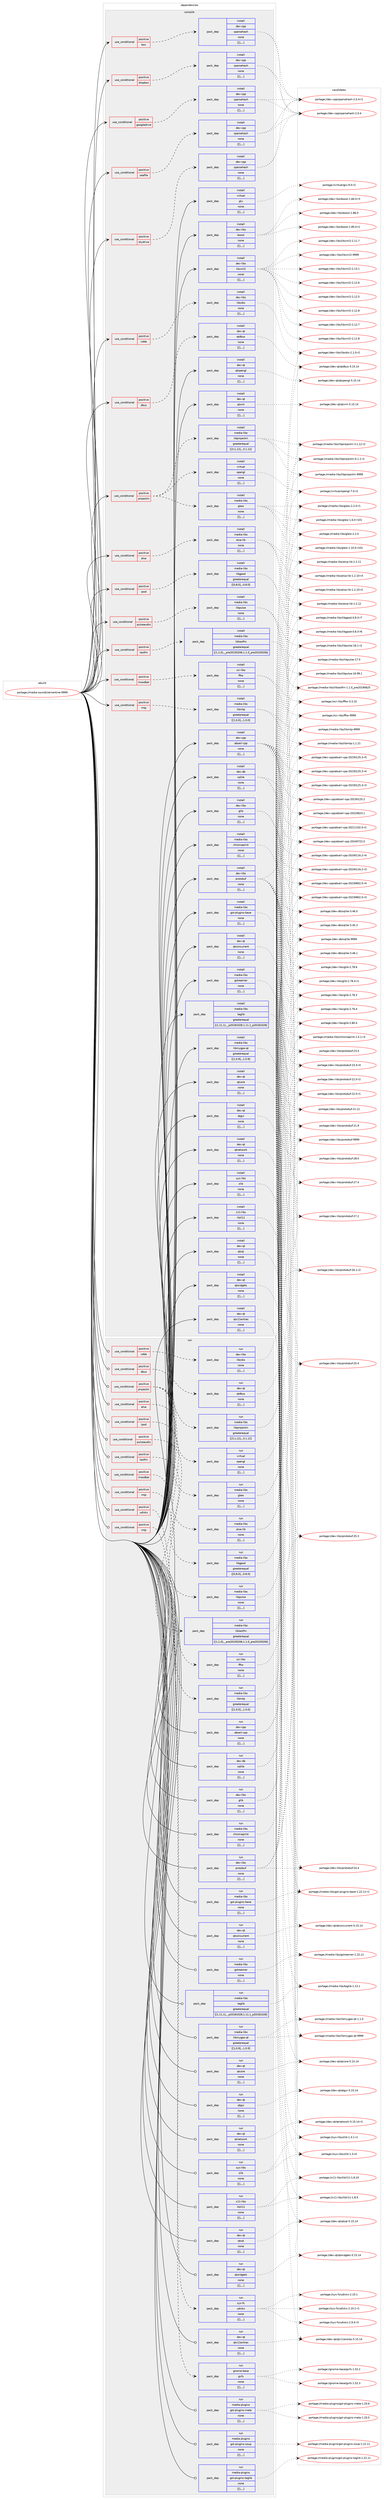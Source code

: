 digraph prolog {

# *************
# Graph options
# *************

newrank=true;
concentrate=true;
compound=true;
graph [rankdir=LR,fontname=Helvetica,fontsize=10,ranksep=1.5];#, ranksep=2.5, nodesep=0.2];
edge  [arrowhead=vee];
node  [fontname=Helvetica,fontsize=10];

# **********
# The ebuild
# **********

subgraph cluster_leftcol {
color=gray;
label=<<i>ebuild</i>>;
id [label="portage://media-sound/clementine-9999", color=red, width=4, href="../media-sound/clementine-9999.svg"];
}

# ****************
# The dependencies
# ****************

subgraph cluster_midcol {
color=gray;
label=<<i>dependencies</i>>;
subgraph cluster_compile {
fillcolor="#eeeeee";
style=filled;
label=<<i>compile</i>>;
subgraph cond83215 {
dependency330442 [label=<<TABLE BORDER="0" CELLBORDER="1" CELLSPACING="0" CELLPADDING="4"><TR><TD ROWSPAN="3" CELLPADDING="10">use_conditional</TD></TR><TR><TD>positive</TD></TR><TR><TD>alsa</TD></TR></TABLE>>, shape=none, color=red];
subgraph pack244620 {
dependency330443 [label=<<TABLE BORDER="0" CELLBORDER="1" CELLSPACING="0" CELLPADDING="4" WIDTH="220"><TR><TD ROWSPAN="6" CELLPADDING="30">pack_dep</TD></TR><TR><TD WIDTH="110">install</TD></TR><TR><TD>media-libs</TD></TR><TR><TD>alsa-lib</TD></TR><TR><TD>none</TD></TR><TR><TD>[[],,,,]</TD></TR></TABLE>>, shape=none, color=blue];
}
dependency330442:e -> dependency330443:w [weight=20,style="dashed",arrowhead="vee"];
}
id:e -> dependency330442:w [weight=20,style="solid",arrowhead="vee"];
subgraph cond83216 {
dependency330444 [label=<<TABLE BORDER="0" CELLBORDER="1" CELLSPACING="0" CELLPADDING="4"><TR><TD ROWSPAN="3" CELLPADDING="10">use_conditional</TD></TR><TR><TD>positive</TD></TR><TR><TD>box</TD></TR></TABLE>>, shape=none, color=red];
subgraph pack244621 {
dependency330445 [label=<<TABLE BORDER="0" CELLBORDER="1" CELLSPACING="0" CELLPADDING="4" WIDTH="220"><TR><TD ROWSPAN="6" CELLPADDING="30">pack_dep</TD></TR><TR><TD WIDTH="110">install</TD></TR><TR><TD>dev-cpp</TD></TR><TR><TD>sparsehash</TD></TR><TR><TD>none</TD></TR><TR><TD>[[],,,,]</TD></TR></TABLE>>, shape=none, color=blue];
}
dependency330444:e -> dependency330445:w [weight=20,style="dashed",arrowhead="vee"];
}
id:e -> dependency330444:w [weight=20,style="solid",arrowhead="vee"];
subgraph cond83217 {
dependency330446 [label=<<TABLE BORDER="0" CELLBORDER="1" CELLSPACING="0" CELLPADDING="4"><TR><TD ROWSPAN="3" CELLPADDING="10">use_conditional</TD></TR><TR><TD>positive</TD></TR><TR><TD>cdda</TD></TR></TABLE>>, shape=none, color=red];
subgraph pack244622 {
dependency330447 [label=<<TABLE BORDER="0" CELLBORDER="1" CELLSPACING="0" CELLPADDING="4" WIDTH="220"><TR><TD ROWSPAN="6" CELLPADDING="30">pack_dep</TD></TR><TR><TD WIDTH="110">install</TD></TR><TR><TD>dev-libs</TD></TR><TR><TD>libcdio</TD></TR><TR><TD>none</TD></TR><TR><TD>[[],,,,]</TD></TR></TABLE>>, shape=none, color=blue];
}
dependency330446:e -> dependency330447:w [weight=20,style="dashed",arrowhead="vee"];
}
id:e -> dependency330446:w [weight=20,style="solid",arrowhead="vee"];
subgraph cond83218 {
dependency330448 [label=<<TABLE BORDER="0" CELLBORDER="1" CELLSPACING="0" CELLPADDING="4"><TR><TD ROWSPAN="3" CELLPADDING="10">use_conditional</TD></TR><TR><TD>positive</TD></TR><TR><TD>dbus</TD></TR></TABLE>>, shape=none, color=red];
subgraph pack244623 {
dependency330449 [label=<<TABLE BORDER="0" CELLBORDER="1" CELLSPACING="0" CELLPADDING="4" WIDTH="220"><TR><TD ROWSPAN="6" CELLPADDING="30">pack_dep</TD></TR><TR><TD WIDTH="110">install</TD></TR><TR><TD>dev-qt</TD></TR><TR><TD>qtdbus</TD></TR><TR><TD>none</TD></TR><TR><TD>[[],,,,]</TD></TR></TABLE>>, shape=none, color=blue];
}
dependency330448:e -> dependency330449:w [weight=20,style="dashed",arrowhead="vee"];
}
id:e -> dependency330448:w [weight=20,style="solid",arrowhead="vee"];
subgraph cond83219 {
dependency330450 [label=<<TABLE BORDER="0" CELLBORDER="1" CELLSPACING="0" CELLPADDING="4"><TR><TD ROWSPAN="3" CELLPADDING="10">use_conditional</TD></TR><TR><TD>positive</TD></TR><TR><TD>dropbox</TD></TR></TABLE>>, shape=none, color=red];
subgraph pack244624 {
dependency330451 [label=<<TABLE BORDER="0" CELLBORDER="1" CELLSPACING="0" CELLPADDING="4" WIDTH="220"><TR><TD ROWSPAN="6" CELLPADDING="30">pack_dep</TD></TR><TR><TD WIDTH="110">install</TD></TR><TR><TD>dev-cpp</TD></TR><TR><TD>sparsehash</TD></TR><TR><TD>none</TD></TR><TR><TD>[[],,,,]</TD></TR></TABLE>>, shape=none, color=blue];
}
dependency330450:e -> dependency330451:w [weight=20,style="dashed",arrowhead="vee"];
}
id:e -> dependency330450:w [weight=20,style="solid",arrowhead="vee"];
subgraph cond83220 {
dependency330452 [label=<<TABLE BORDER="0" CELLBORDER="1" CELLSPACING="0" CELLPADDING="4"><TR><TD ROWSPAN="3" CELLPADDING="10">use_conditional</TD></TR><TR><TD>positive</TD></TR><TR><TD>googledrive</TD></TR></TABLE>>, shape=none, color=red];
subgraph pack244625 {
dependency330453 [label=<<TABLE BORDER="0" CELLBORDER="1" CELLSPACING="0" CELLPADDING="4" WIDTH="220"><TR><TD ROWSPAN="6" CELLPADDING="30">pack_dep</TD></TR><TR><TD WIDTH="110">install</TD></TR><TR><TD>dev-cpp</TD></TR><TR><TD>sparsehash</TD></TR><TR><TD>none</TD></TR><TR><TD>[[],,,,]</TD></TR></TABLE>>, shape=none, color=blue];
}
dependency330452:e -> dependency330453:w [weight=20,style="dashed",arrowhead="vee"];
}
id:e -> dependency330452:w [weight=20,style="solid",arrowhead="vee"];
subgraph cond83221 {
dependency330454 [label=<<TABLE BORDER="0" CELLBORDER="1" CELLSPACING="0" CELLPADDING="4"><TR><TD ROWSPAN="3" CELLPADDING="10">use_conditional</TD></TR><TR><TD>positive</TD></TR><TR><TD>ipod</TD></TR></TABLE>>, shape=none, color=red];
subgraph pack244626 {
dependency330455 [label=<<TABLE BORDER="0" CELLBORDER="1" CELLSPACING="0" CELLPADDING="4" WIDTH="220"><TR><TD ROWSPAN="6" CELLPADDING="30">pack_dep</TD></TR><TR><TD WIDTH="110">install</TD></TR><TR><TD>media-libs</TD></TR><TR><TD>libgpod</TD></TR><TR><TD>greaterequal</TD></TR><TR><TD>[[0,8,0],,,0.8.0]</TD></TR></TABLE>>, shape=none, color=blue];
}
dependency330454:e -> dependency330455:w [weight=20,style="dashed",arrowhead="vee"];
}
id:e -> dependency330454:w [weight=20,style="solid",arrowhead="vee"];
subgraph cond83222 {
dependency330456 [label=<<TABLE BORDER="0" CELLBORDER="1" CELLSPACING="0" CELLPADDING="4"><TR><TD ROWSPAN="3" CELLPADDING="10">use_conditional</TD></TR><TR><TD>positive</TD></TR><TR><TD>lastfm</TD></TR></TABLE>>, shape=none, color=red];
subgraph pack244627 {
dependency330457 [label=<<TABLE BORDER="0" CELLBORDER="1" CELLSPACING="0" CELLPADDING="4" WIDTH="220"><TR><TD ROWSPAN="6" CELLPADDING="30">pack_dep</TD></TR><TR><TD WIDTH="110">install</TD></TR><TR><TD>media-libs</TD></TR><TR><TD>liblastfm</TD></TR><TR><TD>greaterequal</TD></TR><TR><TD>[[1,1,0],,_pre20150206,1.1.0_pre20150206]</TD></TR></TABLE>>, shape=none, color=blue];
}
dependency330456:e -> dependency330457:w [weight=20,style="dashed",arrowhead="vee"];
}
id:e -> dependency330456:w [weight=20,style="solid",arrowhead="vee"];
subgraph cond83223 {
dependency330458 [label=<<TABLE BORDER="0" CELLBORDER="1" CELLSPACING="0" CELLPADDING="4"><TR><TD ROWSPAN="3" CELLPADDING="10">use_conditional</TD></TR><TR><TD>positive</TD></TR><TR><TD>moodbar</TD></TR></TABLE>>, shape=none, color=red];
subgraph pack244628 {
dependency330459 [label=<<TABLE BORDER="0" CELLBORDER="1" CELLSPACING="0" CELLPADDING="4" WIDTH="220"><TR><TD ROWSPAN="6" CELLPADDING="30">pack_dep</TD></TR><TR><TD WIDTH="110">install</TD></TR><TR><TD>sci-libs</TD></TR><TR><TD>fftw</TD></TR><TR><TD>none</TD></TR><TR><TD>[[],,,,]</TD></TR></TABLE>>, shape=none, color=blue];
}
dependency330458:e -> dependency330459:w [weight=20,style="dashed",arrowhead="vee"];
}
id:e -> dependency330458:w [weight=20,style="solid",arrowhead="vee"];
subgraph cond83224 {
dependency330460 [label=<<TABLE BORDER="0" CELLBORDER="1" CELLSPACING="0" CELLPADDING="4"><TR><TD ROWSPAN="3" CELLPADDING="10">use_conditional</TD></TR><TR><TD>positive</TD></TR><TR><TD>mtp</TD></TR></TABLE>>, shape=none, color=red];
subgraph pack244629 {
dependency330461 [label=<<TABLE BORDER="0" CELLBORDER="1" CELLSPACING="0" CELLPADDING="4" WIDTH="220"><TR><TD ROWSPAN="6" CELLPADDING="30">pack_dep</TD></TR><TR><TD WIDTH="110">install</TD></TR><TR><TD>media-libs</TD></TR><TR><TD>libmtp</TD></TR><TR><TD>greaterequal</TD></TR><TR><TD>[[1,0,0],,,1.0.0]</TD></TR></TABLE>>, shape=none, color=blue];
}
dependency330460:e -> dependency330461:w [weight=20,style="dashed",arrowhead="vee"];
}
id:e -> dependency330460:w [weight=20,style="solid",arrowhead="vee"];
subgraph cond83225 {
dependency330462 [label=<<TABLE BORDER="0" CELLBORDER="1" CELLSPACING="0" CELLPADDING="4"><TR><TD ROWSPAN="3" CELLPADDING="10">use_conditional</TD></TR><TR><TD>positive</TD></TR><TR><TD>projectm</TD></TR></TABLE>>, shape=none, color=red];
subgraph pack244630 {
dependency330463 [label=<<TABLE BORDER="0" CELLBORDER="1" CELLSPACING="0" CELLPADDING="4" WIDTH="220"><TR><TD ROWSPAN="6" CELLPADDING="30">pack_dep</TD></TR><TR><TD WIDTH="110">install</TD></TR><TR><TD>media-libs</TD></TR><TR><TD>glew</TD></TR><TR><TD>none</TD></TR><TR><TD>[[],,,,]</TD></TR></TABLE>>, shape=none, color=blue];
}
dependency330462:e -> dependency330463:w [weight=20,style="dashed",arrowhead="vee"];
subgraph pack244631 {
dependency330464 [label=<<TABLE BORDER="0" CELLBORDER="1" CELLSPACING="0" CELLPADDING="4" WIDTH="220"><TR><TD ROWSPAN="6" CELLPADDING="30">pack_dep</TD></TR><TR><TD WIDTH="110">install</TD></TR><TR><TD>media-libs</TD></TR><TR><TD>libprojectm</TD></TR><TR><TD>greaterequal</TD></TR><TR><TD>[[3,1,12],,,3.1.12]</TD></TR></TABLE>>, shape=none, color=blue];
}
dependency330462:e -> dependency330464:w [weight=20,style="dashed",arrowhead="vee"];
subgraph pack244632 {
dependency330465 [label=<<TABLE BORDER="0" CELLBORDER="1" CELLSPACING="0" CELLPADDING="4" WIDTH="220"><TR><TD ROWSPAN="6" CELLPADDING="30">pack_dep</TD></TR><TR><TD WIDTH="110">install</TD></TR><TR><TD>virtual</TD></TR><TR><TD>opengl</TD></TR><TR><TD>none</TD></TR><TR><TD>[[],,,,]</TD></TR></TABLE>>, shape=none, color=blue];
}
dependency330462:e -> dependency330465:w [weight=20,style="dashed",arrowhead="vee"];
}
id:e -> dependency330462:w [weight=20,style="solid",arrowhead="vee"];
subgraph cond83226 {
dependency330466 [label=<<TABLE BORDER="0" CELLBORDER="1" CELLSPACING="0" CELLPADDING="4"><TR><TD ROWSPAN="3" CELLPADDING="10">use_conditional</TD></TR><TR><TD>positive</TD></TR><TR><TD>pulseaudio</TD></TR></TABLE>>, shape=none, color=red];
subgraph pack244633 {
dependency330467 [label=<<TABLE BORDER="0" CELLBORDER="1" CELLSPACING="0" CELLPADDING="4" WIDTH="220"><TR><TD ROWSPAN="6" CELLPADDING="30">pack_dep</TD></TR><TR><TD WIDTH="110">install</TD></TR><TR><TD>media-libs</TD></TR><TR><TD>libpulse</TD></TR><TR><TD>none</TD></TR><TR><TD>[[],,,,]</TD></TR></TABLE>>, shape=none, color=blue];
}
dependency330466:e -> dependency330467:w [weight=20,style="dashed",arrowhead="vee"];
}
id:e -> dependency330466:w [weight=20,style="solid",arrowhead="vee"];
subgraph cond83227 {
dependency330468 [label=<<TABLE BORDER="0" CELLBORDER="1" CELLSPACING="0" CELLPADDING="4"><TR><TD ROWSPAN="3" CELLPADDING="10">use_conditional</TD></TR><TR><TD>positive</TD></TR><TR><TD>seafile</TD></TR></TABLE>>, shape=none, color=red];
subgraph pack244634 {
dependency330469 [label=<<TABLE BORDER="0" CELLBORDER="1" CELLSPACING="0" CELLPADDING="4" WIDTH="220"><TR><TD ROWSPAN="6" CELLPADDING="30">pack_dep</TD></TR><TR><TD WIDTH="110">install</TD></TR><TR><TD>dev-cpp</TD></TR><TR><TD>sparsehash</TD></TR><TR><TD>none</TD></TR><TR><TD>[[],,,,]</TD></TR></TABLE>>, shape=none, color=blue];
}
dependency330468:e -> dependency330469:w [weight=20,style="dashed",arrowhead="vee"];
}
id:e -> dependency330468:w [weight=20,style="solid",arrowhead="vee"];
subgraph cond83228 {
dependency330470 [label=<<TABLE BORDER="0" CELLBORDER="1" CELLSPACING="0" CELLPADDING="4"><TR><TD ROWSPAN="3" CELLPADDING="10">use_conditional</TD></TR><TR><TD>positive</TD></TR><TR><TD>skydrive</TD></TR></TABLE>>, shape=none, color=red];
subgraph pack244635 {
dependency330471 [label=<<TABLE BORDER="0" CELLBORDER="1" CELLSPACING="0" CELLPADDING="4" WIDTH="220"><TR><TD ROWSPAN="6" CELLPADDING="30">pack_dep</TD></TR><TR><TD WIDTH="110">install</TD></TR><TR><TD>dev-cpp</TD></TR><TR><TD>sparsehash</TD></TR><TR><TD>none</TD></TR><TR><TD>[[],,,,]</TD></TR></TABLE>>, shape=none, color=blue];
}
dependency330470:e -> dependency330471:w [weight=20,style="dashed",arrowhead="vee"];
}
id:e -> dependency330470:w [weight=20,style="solid",arrowhead="vee"];
subgraph pack244636 {
dependency330472 [label=<<TABLE BORDER="0" CELLBORDER="1" CELLSPACING="0" CELLPADDING="4" WIDTH="220"><TR><TD ROWSPAN="6" CELLPADDING="30">pack_dep</TD></TR><TR><TD WIDTH="110">install</TD></TR><TR><TD>dev-cpp</TD></TR><TR><TD>abseil-cpp</TD></TR><TR><TD>none</TD></TR><TR><TD>[[],,,,]</TD></TR></TABLE>>, shape=none, color=blue];
}
id:e -> dependency330472:w [weight=20,style="solid",arrowhead="vee"];
subgraph pack244637 {
dependency330473 [label=<<TABLE BORDER="0" CELLBORDER="1" CELLSPACING="0" CELLPADDING="4" WIDTH="220"><TR><TD ROWSPAN="6" CELLPADDING="30">pack_dep</TD></TR><TR><TD WIDTH="110">install</TD></TR><TR><TD>dev-db</TD></TR><TR><TD>sqlite</TD></TR><TR><TD>none</TD></TR><TR><TD>[[],,,,]</TD></TR></TABLE>>, shape=none, color=blue];
}
id:e -> dependency330473:w [weight=20,style="solid",arrowhead="vee"];
subgraph pack244638 {
dependency330474 [label=<<TABLE BORDER="0" CELLBORDER="1" CELLSPACING="0" CELLPADDING="4" WIDTH="220"><TR><TD ROWSPAN="6" CELLPADDING="30">pack_dep</TD></TR><TR><TD WIDTH="110">install</TD></TR><TR><TD>dev-libs</TD></TR><TR><TD>boost</TD></TR><TR><TD>none</TD></TR><TR><TD>[[],,,,]</TD></TR></TABLE>>, shape=none, color=blue];
}
id:e -> dependency330474:w [weight=20,style="solid",arrowhead="vee"];
subgraph pack244639 {
dependency330475 [label=<<TABLE BORDER="0" CELLBORDER="1" CELLSPACING="0" CELLPADDING="4" WIDTH="220"><TR><TD ROWSPAN="6" CELLPADDING="30">pack_dep</TD></TR><TR><TD WIDTH="110">install</TD></TR><TR><TD>dev-libs</TD></TR><TR><TD>glib</TD></TR><TR><TD>none</TD></TR><TR><TD>[[],,,,]</TD></TR></TABLE>>, shape=none, color=blue];
}
id:e -> dependency330475:w [weight=20,style="solid",arrowhead="vee"];
subgraph pack244640 {
dependency330476 [label=<<TABLE BORDER="0" CELLBORDER="1" CELLSPACING="0" CELLPADDING="4" WIDTH="220"><TR><TD ROWSPAN="6" CELLPADDING="30">pack_dep</TD></TR><TR><TD WIDTH="110">install</TD></TR><TR><TD>dev-libs</TD></TR><TR><TD>libxml2</TD></TR><TR><TD>none</TD></TR><TR><TD>[[],,,,]</TD></TR></TABLE>>, shape=none, color=blue];
}
id:e -> dependency330476:w [weight=20,style="solid",arrowhead="vee"];
subgraph pack244641 {
dependency330477 [label=<<TABLE BORDER="0" CELLBORDER="1" CELLSPACING="0" CELLPADDING="4" WIDTH="220"><TR><TD ROWSPAN="6" CELLPADDING="30">pack_dep</TD></TR><TR><TD WIDTH="110">install</TD></TR><TR><TD>dev-libs</TD></TR><TR><TD>protobuf</TD></TR><TR><TD>none</TD></TR><TR><TD>[[],,,,]</TD></TR></TABLE>>, shape=none, color=blue];
}
id:e -> dependency330477:w [weight=20,style="solid",arrowhead="vee"];
subgraph pack244642 {
dependency330478 [label=<<TABLE BORDER="0" CELLBORDER="1" CELLSPACING="0" CELLPADDING="4" WIDTH="220"><TR><TD ROWSPAN="6" CELLPADDING="30">pack_dep</TD></TR><TR><TD WIDTH="110">install</TD></TR><TR><TD>dev-qt</TD></TR><TR><TD>qtconcurrent</TD></TR><TR><TD>none</TD></TR><TR><TD>[[],,,,]</TD></TR></TABLE>>, shape=none, color=blue];
}
id:e -> dependency330478:w [weight=20,style="solid",arrowhead="vee"];
subgraph pack244643 {
dependency330479 [label=<<TABLE BORDER="0" CELLBORDER="1" CELLSPACING="0" CELLPADDING="4" WIDTH="220"><TR><TD ROWSPAN="6" CELLPADDING="30">pack_dep</TD></TR><TR><TD WIDTH="110">install</TD></TR><TR><TD>dev-qt</TD></TR><TR><TD>qtcore</TD></TR><TR><TD>none</TD></TR><TR><TD>[[],,,,]</TD></TR></TABLE>>, shape=none, color=blue];
}
id:e -> dependency330479:w [weight=20,style="solid",arrowhead="vee"];
subgraph pack244644 {
dependency330480 [label=<<TABLE BORDER="0" CELLBORDER="1" CELLSPACING="0" CELLPADDING="4" WIDTH="220"><TR><TD ROWSPAN="6" CELLPADDING="30">pack_dep</TD></TR><TR><TD WIDTH="110">install</TD></TR><TR><TD>dev-qt</TD></TR><TR><TD>qtgui</TD></TR><TR><TD>none</TD></TR><TR><TD>[[],,,,]</TD></TR></TABLE>>, shape=none, color=blue];
}
id:e -> dependency330480:w [weight=20,style="solid",arrowhead="vee"];
subgraph pack244645 {
dependency330481 [label=<<TABLE BORDER="0" CELLBORDER="1" CELLSPACING="0" CELLPADDING="4" WIDTH="220"><TR><TD ROWSPAN="6" CELLPADDING="30">pack_dep</TD></TR><TR><TD WIDTH="110">install</TD></TR><TR><TD>dev-qt</TD></TR><TR><TD>qtnetwork</TD></TR><TR><TD>none</TD></TR><TR><TD>[[],,,,]</TD></TR></TABLE>>, shape=none, color=blue];
}
id:e -> dependency330481:w [weight=20,style="solid",arrowhead="vee"];
subgraph pack244646 {
dependency330482 [label=<<TABLE BORDER="0" CELLBORDER="1" CELLSPACING="0" CELLPADDING="4" WIDTH="220"><TR><TD ROWSPAN="6" CELLPADDING="30">pack_dep</TD></TR><TR><TD WIDTH="110">install</TD></TR><TR><TD>dev-qt</TD></TR><TR><TD>qtopengl</TD></TR><TR><TD>none</TD></TR><TR><TD>[[],,,,]</TD></TR></TABLE>>, shape=none, color=blue];
}
id:e -> dependency330482:w [weight=20,style="solid",arrowhead="vee"];
subgraph pack244647 {
dependency330483 [label=<<TABLE BORDER="0" CELLBORDER="1" CELLSPACING="0" CELLPADDING="4" WIDTH="220"><TR><TD ROWSPAN="6" CELLPADDING="30">pack_dep</TD></TR><TR><TD WIDTH="110">install</TD></TR><TR><TD>dev-qt</TD></TR><TR><TD>qtsql</TD></TR><TR><TD>none</TD></TR><TR><TD>[[],,,,]</TD></TR></TABLE>>, shape=none, color=blue];
}
id:e -> dependency330483:w [weight=20,style="solid",arrowhead="vee"];
subgraph pack244648 {
dependency330484 [label=<<TABLE BORDER="0" CELLBORDER="1" CELLSPACING="0" CELLPADDING="4" WIDTH="220"><TR><TD ROWSPAN="6" CELLPADDING="30">pack_dep</TD></TR><TR><TD WIDTH="110">install</TD></TR><TR><TD>dev-qt</TD></TR><TR><TD>qtwidgets</TD></TR><TR><TD>none</TD></TR><TR><TD>[[],,,,]</TD></TR></TABLE>>, shape=none, color=blue];
}
id:e -> dependency330484:w [weight=20,style="solid",arrowhead="vee"];
subgraph pack244649 {
dependency330485 [label=<<TABLE BORDER="0" CELLBORDER="1" CELLSPACING="0" CELLPADDING="4" WIDTH="220"><TR><TD ROWSPAN="6" CELLPADDING="30">pack_dep</TD></TR><TR><TD WIDTH="110">install</TD></TR><TR><TD>dev-qt</TD></TR><TR><TD>qtx11extras</TD></TR><TR><TD>none</TD></TR><TR><TD>[[],,,,]</TD></TR></TABLE>>, shape=none, color=blue];
}
id:e -> dependency330485:w [weight=20,style="solid",arrowhead="vee"];
subgraph pack244650 {
dependency330486 [label=<<TABLE BORDER="0" CELLBORDER="1" CELLSPACING="0" CELLPADDING="4" WIDTH="220"><TR><TD ROWSPAN="6" CELLPADDING="30">pack_dep</TD></TR><TR><TD WIDTH="110">install</TD></TR><TR><TD>dev-qt</TD></TR><TR><TD>qtxml</TD></TR><TR><TD>none</TD></TR><TR><TD>[[],,,,]</TD></TR></TABLE>>, shape=none, color=blue];
}
id:e -> dependency330486:w [weight=20,style="solid",arrowhead="vee"];
subgraph pack244651 {
dependency330487 [label=<<TABLE BORDER="0" CELLBORDER="1" CELLSPACING="0" CELLPADDING="4" WIDTH="220"><TR><TD ROWSPAN="6" CELLPADDING="30">pack_dep</TD></TR><TR><TD WIDTH="110">install</TD></TR><TR><TD>media-libs</TD></TR><TR><TD>chromaprint</TD></TR><TR><TD>none</TD></TR><TR><TD>[[],,,,]</TD></TR></TABLE>>, shape=none, color=blue];
}
id:e -> dependency330487:w [weight=20,style="solid",arrowhead="vee"];
subgraph pack244652 {
dependency330488 [label=<<TABLE BORDER="0" CELLBORDER="1" CELLSPACING="0" CELLPADDING="4" WIDTH="220"><TR><TD ROWSPAN="6" CELLPADDING="30">pack_dep</TD></TR><TR><TD WIDTH="110">install</TD></TR><TR><TD>media-libs</TD></TR><TR><TD>gst-plugins-base</TD></TR><TR><TD>none</TD></TR><TR><TD>[[],,,,]</TD></TR></TABLE>>, shape=none, color=blue];
}
id:e -> dependency330488:w [weight=20,style="solid",arrowhead="vee"];
subgraph pack244653 {
dependency330489 [label=<<TABLE BORDER="0" CELLBORDER="1" CELLSPACING="0" CELLPADDING="4" WIDTH="220"><TR><TD ROWSPAN="6" CELLPADDING="30">pack_dep</TD></TR><TR><TD WIDTH="110">install</TD></TR><TR><TD>media-libs</TD></TR><TR><TD>gstreamer</TD></TR><TR><TD>none</TD></TR><TR><TD>[[],,,,]</TD></TR></TABLE>>, shape=none, color=blue];
}
id:e -> dependency330489:w [weight=20,style="solid",arrowhead="vee"];
subgraph pack244654 {
dependency330490 [label=<<TABLE BORDER="0" CELLBORDER="1" CELLSPACING="0" CELLPADDING="4" WIDTH="220"><TR><TD ROWSPAN="6" CELLPADDING="30">pack_dep</TD></TR><TR><TD WIDTH="110">install</TD></TR><TR><TD>media-libs</TD></TR><TR><TD>libmygpo-qt</TD></TR><TR><TD>greaterequal</TD></TR><TR><TD>[[1,0,9],,,1.0.9]</TD></TR></TABLE>>, shape=none, color=blue];
}
id:e -> dependency330490:w [weight=20,style="solid",arrowhead="vee"];
subgraph pack244655 {
dependency330491 [label=<<TABLE BORDER="0" CELLBORDER="1" CELLSPACING="0" CELLPADDING="4" WIDTH="220"><TR><TD ROWSPAN="6" CELLPADDING="30">pack_dep</TD></TR><TR><TD WIDTH="110">install</TD></TR><TR><TD>media-libs</TD></TR><TR><TD>taglib</TD></TR><TR><TD>greaterequal</TD></TR><TR><TD>[[1,11,1],,_p20181028,1.11.1_p20181028]</TD></TR></TABLE>>, shape=none, color=blue];
}
id:e -> dependency330491:w [weight=20,style="solid",arrowhead="vee"];
subgraph pack244656 {
dependency330492 [label=<<TABLE BORDER="0" CELLBORDER="1" CELLSPACING="0" CELLPADDING="4" WIDTH="220"><TR><TD ROWSPAN="6" CELLPADDING="30">pack_dep</TD></TR><TR><TD WIDTH="110">install</TD></TR><TR><TD>sys-libs</TD></TR><TR><TD>zlib</TD></TR><TR><TD>none</TD></TR><TR><TD>[[],,,,]</TD></TR></TABLE>>, shape=none, color=blue];
}
id:e -> dependency330492:w [weight=20,style="solid",arrowhead="vee"];
subgraph pack244657 {
dependency330493 [label=<<TABLE BORDER="0" CELLBORDER="1" CELLSPACING="0" CELLPADDING="4" WIDTH="220"><TR><TD ROWSPAN="6" CELLPADDING="30">pack_dep</TD></TR><TR><TD WIDTH="110">install</TD></TR><TR><TD>virtual</TD></TR><TR><TD>glu</TD></TR><TR><TD>none</TD></TR><TR><TD>[[],,,,]</TD></TR></TABLE>>, shape=none, color=blue];
}
id:e -> dependency330493:w [weight=20,style="solid",arrowhead="vee"];
subgraph pack244658 {
dependency330494 [label=<<TABLE BORDER="0" CELLBORDER="1" CELLSPACING="0" CELLPADDING="4" WIDTH="220"><TR><TD ROWSPAN="6" CELLPADDING="30">pack_dep</TD></TR><TR><TD WIDTH="110">install</TD></TR><TR><TD>x11-libs</TD></TR><TR><TD>libX11</TD></TR><TR><TD>none</TD></TR><TR><TD>[[],,,,]</TD></TR></TABLE>>, shape=none, color=blue];
}
id:e -> dependency330494:w [weight=20,style="solid",arrowhead="vee"];
}
subgraph cluster_compileandrun {
fillcolor="#eeeeee";
style=filled;
label=<<i>compile and run</i>>;
}
subgraph cluster_run {
fillcolor="#eeeeee";
style=filled;
label=<<i>run</i>>;
subgraph cond83229 {
dependency330495 [label=<<TABLE BORDER="0" CELLBORDER="1" CELLSPACING="0" CELLPADDING="4"><TR><TD ROWSPAN="3" CELLPADDING="10">use_conditional</TD></TR><TR><TD>positive</TD></TR><TR><TD>alsa</TD></TR></TABLE>>, shape=none, color=red];
subgraph pack244659 {
dependency330496 [label=<<TABLE BORDER="0" CELLBORDER="1" CELLSPACING="0" CELLPADDING="4" WIDTH="220"><TR><TD ROWSPAN="6" CELLPADDING="30">pack_dep</TD></TR><TR><TD WIDTH="110">run</TD></TR><TR><TD>media-libs</TD></TR><TR><TD>alsa-lib</TD></TR><TR><TD>none</TD></TR><TR><TD>[[],,,,]</TD></TR></TABLE>>, shape=none, color=blue];
}
dependency330495:e -> dependency330496:w [weight=20,style="dashed",arrowhead="vee"];
}
id:e -> dependency330495:w [weight=20,style="solid",arrowhead="odot"];
subgraph cond83230 {
dependency330497 [label=<<TABLE BORDER="0" CELLBORDER="1" CELLSPACING="0" CELLPADDING="4"><TR><TD ROWSPAN="3" CELLPADDING="10">use_conditional</TD></TR><TR><TD>positive</TD></TR><TR><TD>cdda</TD></TR></TABLE>>, shape=none, color=red];
subgraph pack244660 {
dependency330498 [label=<<TABLE BORDER="0" CELLBORDER="1" CELLSPACING="0" CELLPADDING="4" WIDTH="220"><TR><TD ROWSPAN="6" CELLPADDING="30">pack_dep</TD></TR><TR><TD WIDTH="110">run</TD></TR><TR><TD>dev-libs</TD></TR><TR><TD>libcdio</TD></TR><TR><TD>none</TD></TR><TR><TD>[[],,,,]</TD></TR></TABLE>>, shape=none, color=blue];
}
dependency330497:e -> dependency330498:w [weight=20,style="dashed",arrowhead="vee"];
}
id:e -> dependency330497:w [weight=20,style="solid",arrowhead="odot"];
subgraph cond83231 {
dependency330499 [label=<<TABLE BORDER="0" CELLBORDER="1" CELLSPACING="0" CELLPADDING="4"><TR><TD ROWSPAN="3" CELLPADDING="10">use_conditional</TD></TR><TR><TD>positive</TD></TR><TR><TD>dbus</TD></TR></TABLE>>, shape=none, color=red];
subgraph pack244661 {
dependency330500 [label=<<TABLE BORDER="0" CELLBORDER="1" CELLSPACING="0" CELLPADDING="4" WIDTH="220"><TR><TD ROWSPAN="6" CELLPADDING="30">pack_dep</TD></TR><TR><TD WIDTH="110">run</TD></TR><TR><TD>dev-qt</TD></TR><TR><TD>qtdbus</TD></TR><TR><TD>none</TD></TR><TR><TD>[[],,,,]</TD></TR></TABLE>>, shape=none, color=blue];
}
dependency330499:e -> dependency330500:w [weight=20,style="dashed",arrowhead="vee"];
}
id:e -> dependency330499:w [weight=20,style="solid",arrowhead="odot"];
subgraph cond83232 {
dependency330501 [label=<<TABLE BORDER="0" CELLBORDER="1" CELLSPACING="0" CELLPADDING="4"><TR><TD ROWSPAN="3" CELLPADDING="10">use_conditional</TD></TR><TR><TD>positive</TD></TR><TR><TD>ipod</TD></TR></TABLE>>, shape=none, color=red];
subgraph pack244662 {
dependency330502 [label=<<TABLE BORDER="0" CELLBORDER="1" CELLSPACING="0" CELLPADDING="4" WIDTH="220"><TR><TD ROWSPAN="6" CELLPADDING="30">pack_dep</TD></TR><TR><TD WIDTH="110">run</TD></TR><TR><TD>media-libs</TD></TR><TR><TD>libgpod</TD></TR><TR><TD>greaterequal</TD></TR><TR><TD>[[0,8,0],,,0.8.0]</TD></TR></TABLE>>, shape=none, color=blue];
}
dependency330501:e -> dependency330502:w [weight=20,style="dashed",arrowhead="vee"];
}
id:e -> dependency330501:w [weight=20,style="solid",arrowhead="odot"];
subgraph cond83233 {
dependency330503 [label=<<TABLE BORDER="0" CELLBORDER="1" CELLSPACING="0" CELLPADDING="4"><TR><TD ROWSPAN="3" CELLPADDING="10">use_conditional</TD></TR><TR><TD>positive</TD></TR><TR><TD>lastfm</TD></TR></TABLE>>, shape=none, color=red];
subgraph pack244663 {
dependency330504 [label=<<TABLE BORDER="0" CELLBORDER="1" CELLSPACING="0" CELLPADDING="4" WIDTH="220"><TR><TD ROWSPAN="6" CELLPADDING="30">pack_dep</TD></TR><TR><TD WIDTH="110">run</TD></TR><TR><TD>media-libs</TD></TR><TR><TD>liblastfm</TD></TR><TR><TD>greaterequal</TD></TR><TR><TD>[[1,1,0],,_pre20150206,1.1.0_pre20150206]</TD></TR></TABLE>>, shape=none, color=blue];
}
dependency330503:e -> dependency330504:w [weight=20,style="dashed",arrowhead="vee"];
}
id:e -> dependency330503:w [weight=20,style="solid",arrowhead="odot"];
subgraph cond83234 {
dependency330505 [label=<<TABLE BORDER="0" CELLBORDER="1" CELLSPACING="0" CELLPADDING="4"><TR><TD ROWSPAN="3" CELLPADDING="10">use_conditional</TD></TR><TR><TD>positive</TD></TR><TR><TD>moodbar</TD></TR></TABLE>>, shape=none, color=red];
subgraph pack244664 {
dependency330506 [label=<<TABLE BORDER="0" CELLBORDER="1" CELLSPACING="0" CELLPADDING="4" WIDTH="220"><TR><TD ROWSPAN="6" CELLPADDING="30">pack_dep</TD></TR><TR><TD WIDTH="110">run</TD></TR><TR><TD>sci-libs</TD></TR><TR><TD>fftw</TD></TR><TR><TD>none</TD></TR><TR><TD>[[],,,,]</TD></TR></TABLE>>, shape=none, color=blue];
}
dependency330505:e -> dependency330506:w [weight=20,style="dashed",arrowhead="vee"];
}
id:e -> dependency330505:w [weight=20,style="solid",arrowhead="odot"];
subgraph cond83235 {
dependency330507 [label=<<TABLE BORDER="0" CELLBORDER="1" CELLSPACING="0" CELLPADDING="4"><TR><TD ROWSPAN="3" CELLPADDING="10">use_conditional</TD></TR><TR><TD>positive</TD></TR><TR><TD>mtp</TD></TR></TABLE>>, shape=none, color=red];
subgraph pack244665 {
dependency330508 [label=<<TABLE BORDER="0" CELLBORDER="1" CELLSPACING="0" CELLPADDING="4" WIDTH="220"><TR><TD ROWSPAN="6" CELLPADDING="30">pack_dep</TD></TR><TR><TD WIDTH="110">run</TD></TR><TR><TD>gnome-base</TD></TR><TR><TD>gvfs</TD></TR><TR><TD>none</TD></TR><TR><TD>[[],,,,]</TD></TR></TABLE>>, shape=none, color=blue];
}
dependency330507:e -> dependency330508:w [weight=20,style="dashed",arrowhead="vee"];
}
id:e -> dependency330507:w [weight=20,style="solid",arrowhead="odot"];
subgraph cond83236 {
dependency330509 [label=<<TABLE BORDER="0" CELLBORDER="1" CELLSPACING="0" CELLPADDING="4"><TR><TD ROWSPAN="3" CELLPADDING="10">use_conditional</TD></TR><TR><TD>positive</TD></TR><TR><TD>mtp</TD></TR></TABLE>>, shape=none, color=red];
subgraph pack244666 {
dependency330510 [label=<<TABLE BORDER="0" CELLBORDER="1" CELLSPACING="0" CELLPADDING="4" WIDTH="220"><TR><TD ROWSPAN="6" CELLPADDING="30">pack_dep</TD></TR><TR><TD WIDTH="110">run</TD></TR><TR><TD>media-libs</TD></TR><TR><TD>libmtp</TD></TR><TR><TD>greaterequal</TD></TR><TR><TD>[[1,0,0],,,1.0.0]</TD></TR></TABLE>>, shape=none, color=blue];
}
dependency330509:e -> dependency330510:w [weight=20,style="dashed",arrowhead="vee"];
}
id:e -> dependency330509:w [weight=20,style="solid",arrowhead="odot"];
subgraph cond83237 {
dependency330511 [label=<<TABLE BORDER="0" CELLBORDER="1" CELLSPACING="0" CELLPADDING="4"><TR><TD ROWSPAN="3" CELLPADDING="10">use_conditional</TD></TR><TR><TD>positive</TD></TR><TR><TD>projectm</TD></TR></TABLE>>, shape=none, color=red];
subgraph pack244667 {
dependency330512 [label=<<TABLE BORDER="0" CELLBORDER="1" CELLSPACING="0" CELLPADDING="4" WIDTH="220"><TR><TD ROWSPAN="6" CELLPADDING="30">pack_dep</TD></TR><TR><TD WIDTH="110">run</TD></TR><TR><TD>media-libs</TD></TR><TR><TD>glew</TD></TR><TR><TD>none</TD></TR><TR><TD>[[],,,,]</TD></TR></TABLE>>, shape=none, color=blue];
}
dependency330511:e -> dependency330512:w [weight=20,style="dashed",arrowhead="vee"];
subgraph pack244668 {
dependency330513 [label=<<TABLE BORDER="0" CELLBORDER="1" CELLSPACING="0" CELLPADDING="4" WIDTH="220"><TR><TD ROWSPAN="6" CELLPADDING="30">pack_dep</TD></TR><TR><TD WIDTH="110">run</TD></TR><TR><TD>media-libs</TD></TR><TR><TD>libprojectm</TD></TR><TR><TD>greaterequal</TD></TR><TR><TD>[[3,1,12],,,3.1.12]</TD></TR></TABLE>>, shape=none, color=blue];
}
dependency330511:e -> dependency330513:w [weight=20,style="dashed",arrowhead="vee"];
subgraph pack244669 {
dependency330514 [label=<<TABLE BORDER="0" CELLBORDER="1" CELLSPACING="0" CELLPADDING="4" WIDTH="220"><TR><TD ROWSPAN="6" CELLPADDING="30">pack_dep</TD></TR><TR><TD WIDTH="110">run</TD></TR><TR><TD>virtual</TD></TR><TR><TD>opengl</TD></TR><TR><TD>none</TD></TR><TR><TD>[[],,,,]</TD></TR></TABLE>>, shape=none, color=blue];
}
dependency330511:e -> dependency330514:w [weight=20,style="dashed",arrowhead="vee"];
}
id:e -> dependency330511:w [weight=20,style="solid",arrowhead="odot"];
subgraph cond83238 {
dependency330515 [label=<<TABLE BORDER="0" CELLBORDER="1" CELLSPACING="0" CELLPADDING="4"><TR><TD ROWSPAN="3" CELLPADDING="10">use_conditional</TD></TR><TR><TD>positive</TD></TR><TR><TD>pulseaudio</TD></TR></TABLE>>, shape=none, color=red];
subgraph pack244670 {
dependency330516 [label=<<TABLE BORDER="0" CELLBORDER="1" CELLSPACING="0" CELLPADDING="4" WIDTH="220"><TR><TD ROWSPAN="6" CELLPADDING="30">pack_dep</TD></TR><TR><TD WIDTH="110">run</TD></TR><TR><TD>media-libs</TD></TR><TR><TD>libpulse</TD></TR><TR><TD>none</TD></TR><TR><TD>[[],,,,]</TD></TR></TABLE>>, shape=none, color=blue];
}
dependency330515:e -> dependency330516:w [weight=20,style="dashed",arrowhead="vee"];
}
id:e -> dependency330515:w [weight=20,style="solid",arrowhead="odot"];
subgraph cond83239 {
dependency330517 [label=<<TABLE BORDER="0" CELLBORDER="1" CELLSPACING="0" CELLPADDING="4"><TR><TD ROWSPAN="3" CELLPADDING="10">use_conditional</TD></TR><TR><TD>positive</TD></TR><TR><TD>udisks</TD></TR></TABLE>>, shape=none, color=red];
subgraph pack244671 {
dependency330518 [label=<<TABLE BORDER="0" CELLBORDER="1" CELLSPACING="0" CELLPADDING="4" WIDTH="220"><TR><TD ROWSPAN="6" CELLPADDING="30">pack_dep</TD></TR><TR><TD WIDTH="110">run</TD></TR><TR><TD>sys-fs</TD></TR><TR><TD>udisks</TD></TR><TR><TD>none</TD></TR><TR><TD>[[],,,,]</TD></TR></TABLE>>, shape=none, color=blue];
}
dependency330517:e -> dependency330518:w [weight=20,style="dashed",arrowhead="vee"];
}
id:e -> dependency330517:w [weight=20,style="solid",arrowhead="odot"];
subgraph pack244672 {
dependency330519 [label=<<TABLE BORDER="0" CELLBORDER="1" CELLSPACING="0" CELLPADDING="4" WIDTH="220"><TR><TD ROWSPAN="6" CELLPADDING="30">pack_dep</TD></TR><TR><TD WIDTH="110">run</TD></TR><TR><TD>dev-cpp</TD></TR><TR><TD>abseil-cpp</TD></TR><TR><TD>none</TD></TR><TR><TD>[[],,,,]</TD></TR></TABLE>>, shape=none, color=blue];
}
id:e -> dependency330519:w [weight=20,style="solid",arrowhead="odot"];
subgraph pack244673 {
dependency330520 [label=<<TABLE BORDER="0" CELLBORDER="1" CELLSPACING="0" CELLPADDING="4" WIDTH="220"><TR><TD ROWSPAN="6" CELLPADDING="30">pack_dep</TD></TR><TR><TD WIDTH="110">run</TD></TR><TR><TD>dev-db</TD></TR><TR><TD>sqlite</TD></TR><TR><TD>none</TD></TR><TR><TD>[[],,,,]</TD></TR></TABLE>>, shape=none, color=blue];
}
id:e -> dependency330520:w [weight=20,style="solid",arrowhead="odot"];
subgraph pack244674 {
dependency330521 [label=<<TABLE BORDER="0" CELLBORDER="1" CELLSPACING="0" CELLPADDING="4" WIDTH="220"><TR><TD ROWSPAN="6" CELLPADDING="30">pack_dep</TD></TR><TR><TD WIDTH="110">run</TD></TR><TR><TD>dev-libs</TD></TR><TR><TD>glib</TD></TR><TR><TD>none</TD></TR><TR><TD>[[],,,,]</TD></TR></TABLE>>, shape=none, color=blue];
}
id:e -> dependency330521:w [weight=20,style="solid",arrowhead="odot"];
subgraph pack244675 {
dependency330522 [label=<<TABLE BORDER="0" CELLBORDER="1" CELLSPACING="0" CELLPADDING="4" WIDTH="220"><TR><TD ROWSPAN="6" CELLPADDING="30">pack_dep</TD></TR><TR><TD WIDTH="110">run</TD></TR><TR><TD>dev-libs</TD></TR><TR><TD>protobuf</TD></TR><TR><TD>none</TD></TR><TR><TD>[[],,,,]</TD></TR></TABLE>>, shape=none, color=blue];
}
id:e -> dependency330522:w [weight=20,style="solid",arrowhead="odot"];
subgraph pack244676 {
dependency330523 [label=<<TABLE BORDER="0" CELLBORDER="1" CELLSPACING="0" CELLPADDING="4" WIDTH="220"><TR><TD ROWSPAN="6" CELLPADDING="30">pack_dep</TD></TR><TR><TD WIDTH="110">run</TD></TR><TR><TD>dev-qt</TD></TR><TR><TD>qtconcurrent</TD></TR><TR><TD>none</TD></TR><TR><TD>[[],,,,]</TD></TR></TABLE>>, shape=none, color=blue];
}
id:e -> dependency330523:w [weight=20,style="solid",arrowhead="odot"];
subgraph pack244677 {
dependency330524 [label=<<TABLE BORDER="0" CELLBORDER="1" CELLSPACING="0" CELLPADDING="4" WIDTH="220"><TR><TD ROWSPAN="6" CELLPADDING="30">pack_dep</TD></TR><TR><TD WIDTH="110">run</TD></TR><TR><TD>dev-qt</TD></TR><TR><TD>qtcore</TD></TR><TR><TD>none</TD></TR><TR><TD>[[],,,,]</TD></TR></TABLE>>, shape=none, color=blue];
}
id:e -> dependency330524:w [weight=20,style="solid",arrowhead="odot"];
subgraph pack244678 {
dependency330525 [label=<<TABLE BORDER="0" CELLBORDER="1" CELLSPACING="0" CELLPADDING="4" WIDTH="220"><TR><TD ROWSPAN="6" CELLPADDING="30">pack_dep</TD></TR><TR><TD WIDTH="110">run</TD></TR><TR><TD>dev-qt</TD></TR><TR><TD>qtgui</TD></TR><TR><TD>none</TD></TR><TR><TD>[[],,,,]</TD></TR></TABLE>>, shape=none, color=blue];
}
id:e -> dependency330525:w [weight=20,style="solid",arrowhead="odot"];
subgraph pack244679 {
dependency330526 [label=<<TABLE BORDER="0" CELLBORDER="1" CELLSPACING="0" CELLPADDING="4" WIDTH="220"><TR><TD ROWSPAN="6" CELLPADDING="30">pack_dep</TD></TR><TR><TD WIDTH="110">run</TD></TR><TR><TD>dev-qt</TD></TR><TR><TD>qtnetwork</TD></TR><TR><TD>none</TD></TR><TR><TD>[[],,,,]</TD></TR></TABLE>>, shape=none, color=blue];
}
id:e -> dependency330526:w [weight=20,style="solid",arrowhead="odot"];
subgraph pack244680 {
dependency330527 [label=<<TABLE BORDER="0" CELLBORDER="1" CELLSPACING="0" CELLPADDING="4" WIDTH="220"><TR><TD ROWSPAN="6" CELLPADDING="30">pack_dep</TD></TR><TR><TD WIDTH="110">run</TD></TR><TR><TD>dev-qt</TD></TR><TR><TD>qtsql</TD></TR><TR><TD>none</TD></TR><TR><TD>[[],,,,]</TD></TR></TABLE>>, shape=none, color=blue];
}
id:e -> dependency330527:w [weight=20,style="solid",arrowhead="odot"];
subgraph pack244681 {
dependency330528 [label=<<TABLE BORDER="0" CELLBORDER="1" CELLSPACING="0" CELLPADDING="4" WIDTH="220"><TR><TD ROWSPAN="6" CELLPADDING="30">pack_dep</TD></TR><TR><TD WIDTH="110">run</TD></TR><TR><TD>dev-qt</TD></TR><TR><TD>qtwidgets</TD></TR><TR><TD>none</TD></TR><TR><TD>[[],,,,]</TD></TR></TABLE>>, shape=none, color=blue];
}
id:e -> dependency330528:w [weight=20,style="solid",arrowhead="odot"];
subgraph pack244682 {
dependency330529 [label=<<TABLE BORDER="0" CELLBORDER="1" CELLSPACING="0" CELLPADDING="4" WIDTH="220"><TR><TD ROWSPAN="6" CELLPADDING="30">pack_dep</TD></TR><TR><TD WIDTH="110">run</TD></TR><TR><TD>dev-qt</TD></TR><TR><TD>qtx11extras</TD></TR><TR><TD>none</TD></TR><TR><TD>[[],,,,]</TD></TR></TABLE>>, shape=none, color=blue];
}
id:e -> dependency330529:w [weight=20,style="solid",arrowhead="odot"];
subgraph pack244683 {
dependency330530 [label=<<TABLE BORDER="0" CELLBORDER="1" CELLSPACING="0" CELLPADDING="4" WIDTH="220"><TR><TD ROWSPAN="6" CELLPADDING="30">pack_dep</TD></TR><TR><TD WIDTH="110">run</TD></TR><TR><TD>media-libs</TD></TR><TR><TD>chromaprint</TD></TR><TR><TD>none</TD></TR><TR><TD>[[],,,,]</TD></TR></TABLE>>, shape=none, color=blue];
}
id:e -> dependency330530:w [weight=20,style="solid",arrowhead="odot"];
subgraph pack244684 {
dependency330531 [label=<<TABLE BORDER="0" CELLBORDER="1" CELLSPACING="0" CELLPADDING="4" WIDTH="220"><TR><TD ROWSPAN="6" CELLPADDING="30">pack_dep</TD></TR><TR><TD WIDTH="110">run</TD></TR><TR><TD>media-libs</TD></TR><TR><TD>gst-plugins-base</TD></TR><TR><TD>none</TD></TR><TR><TD>[[],,,,]</TD></TR></TABLE>>, shape=none, color=blue];
}
id:e -> dependency330531:w [weight=20,style="solid",arrowhead="odot"];
subgraph pack244685 {
dependency330532 [label=<<TABLE BORDER="0" CELLBORDER="1" CELLSPACING="0" CELLPADDING="4" WIDTH="220"><TR><TD ROWSPAN="6" CELLPADDING="30">pack_dep</TD></TR><TR><TD WIDTH="110">run</TD></TR><TR><TD>media-libs</TD></TR><TR><TD>gstreamer</TD></TR><TR><TD>none</TD></TR><TR><TD>[[],,,,]</TD></TR></TABLE>>, shape=none, color=blue];
}
id:e -> dependency330532:w [weight=20,style="solid",arrowhead="odot"];
subgraph pack244686 {
dependency330533 [label=<<TABLE BORDER="0" CELLBORDER="1" CELLSPACING="0" CELLPADDING="4" WIDTH="220"><TR><TD ROWSPAN="6" CELLPADDING="30">pack_dep</TD></TR><TR><TD WIDTH="110">run</TD></TR><TR><TD>media-libs</TD></TR><TR><TD>libmygpo-qt</TD></TR><TR><TD>greaterequal</TD></TR><TR><TD>[[1,0,9],,,1.0.9]</TD></TR></TABLE>>, shape=none, color=blue];
}
id:e -> dependency330533:w [weight=20,style="solid",arrowhead="odot"];
subgraph pack244687 {
dependency330534 [label=<<TABLE BORDER="0" CELLBORDER="1" CELLSPACING="0" CELLPADDING="4" WIDTH="220"><TR><TD ROWSPAN="6" CELLPADDING="30">pack_dep</TD></TR><TR><TD WIDTH="110">run</TD></TR><TR><TD>media-libs</TD></TR><TR><TD>taglib</TD></TR><TR><TD>greaterequal</TD></TR><TR><TD>[[1,11,1],,_p20181028,1.11.1_p20181028]</TD></TR></TABLE>>, shape=none, color=blue];
}
id:e -> dependency330534:w [weight=20,style="solid",arrowhead="odot"];
subgraph pack244688 {
dependency330535 [label=<<TABLE BORDER="0" CELLBORDER="1" CELLSPACING="0" CELLPADDING="4" WIDTH="220"><TR><TD ROWSPAN="6" CELLPADDING="30">pack_dep</TD></TR><TR><TD WIDTH="110">run</TD></TR><TR><TD>media-plugins</TD></TR><TR><TD>gst-plugins-meta</TD></TR><TR><TD>none</TD></TR><TR><TD>[[],,,,]</TD></TR></TABLE>>, shape=none, color=blue];
}
id:e -> dependency330535:w [weight=20,style="solid",arrowhead="odot"];
subgraph pack244689 {
dependency330536 [label=<<TABLE BORDER="0" CELLBORDER="1" CELLSPACING="0" CELLPADDING="4" WIDTH="220"><TR><TD ROWSPAN="6" CELLPADDING="30">pack_dep</TD></TR><TR><TD WIDTH="110">run</TD></TR><TR><TD>media-plugins</TD></TR><TR><TD>gst-plugins-soup</TD></TR><TR><TD>none</TD></TR><TR><TD>[[],,,,]</TD></TR></TABLE>>, shape=none, color=blue];
}
id:e -> dependency330536:w [weight=20,style="solid",arrowhead="odot"];
subgraph pack244690 {
dependency330537 [label=<<TABLE BORDER="0" CELLBORDER="1" CELLSPACING="0" CELLPADDING="4" WIDTH="220"><TR><TD ROWSPAN="6" CELLPADDING="30">pack_dep</TD></TR><TR><TD WIDTH="110">run</TD></TR><TR><TD>media-plugins</TD></TR><TR><TD>gst-plugins-taglib</TD></TR><TR><TD>none</TD></TR><TR><TD>[[],,,,]</TD></TR></TABLE>>, shape=none, color=blue];
}
id:e -> dependency330537:w [weight=20,style="solid",arrowhead="odot"];
subgraph pack244691 {
dependency330538 [label=<<TABLE BORDER="0" CELLBORDER="1" CELLSPACING="0" CELLPADDING="4" WIDTH="220"><TR><TD ROWSPAN="6" CELLPADDING="30">pack_dep</TD></TR><TR><TD WIDTH="110">run</TD></TR><TR><TD>sys-libs</TD></TR><TR><TD>zlib</TD></TR><TR><TD>none</TD></TR><TR><TD>[[],,,,]</TD></TR></TABLE>>, shape=none, color=blue];
}
id:e -> dependency330538:w [weight=20,style="solid",arrowhead="odot"];
subgraph pack244692 {
dependency330539 [label=<<TABLE BORDER="0" CELLBORDER="1" CELLSPACING="0" CELLPADDING="4" WIDTH="220"><TR><TD ROWSPAN="6" CELLPADDING="30">pack_dep</TD></TR><TR><TD WIDTH="110">run</TD></TR><TR><TD>x11-libs</TD></TR><TR><TD>libX11</TD></TR><TR><TD>none</TD></TR><TR><TD>[[],,,,]</TD></TR></TABLE>>, shape=none, color=blue];
}
id:e -> dependency330539:w [weight=20,style="solid",arrowhead="odot"];
}
}

# **************
# The candidates
# **************

subgraph cluster_choices {
rank=same;
color=gray;
label=<<i>candidates</i>>;

subgraph choice244620 {
color=black;
nodesep=1;
choice109101100105974510810598115479710811597451081059845494650464950 [label="portage://media-libs/alsa-lib-1.2.12", color=red, width=4,href="../media-libs/alsa-lib-1.2.12.svg"];
choice109101100105974510810598115479710811597451081059845494650464949 [label="portage://media-libs/alsa-lib-1.2.11", color=red, width=4,href="../media-libs/alsa-lib-1.2.11.svg"];
choice1091011001059745108105981154797108115974510810598454946504649484511451 [label="portage://media-libs/alsa-lib-1.2.10-r3", color=red, width=4,href="../media-libs/alsa-lib-1.2.10-r3.svg"];
choice1091011001059745108105981154797108115974510810598454946504649484511450 [label="portage://media-libs/alsa-lib-1.2.10-r2", color=red, width=4,href="../media-libs/alsa-lib-1.2.10-r2.svg"];
dependency330443:e -> choice109101100105974510810598115479710811597451081059845494650464950:w [style=dotted,weight="100"];
dependency330443:e -> choice109101100105974510810598115479710811597451081059845494650464949:w [style=dotted,weight="100"];
dependency330443:e -> choice1091011001059745108105981154797108115974510810598454946504649484511451:w [style=dotted,weight="100"];
dependency330443:e -> choice1091011001059745108105981154797108115974510810598454946504649484511450:w [style=dotted,weight="100"];
}
subgraph choice244621 {
color=black;
nodesep=1;
choice10010111845991121124711511297114115101104971151044550464846524511449 [label="portage://dev-cpp/sparsehash-2.0.4-r1", color=red, width=4,href="../dev-cpp/sparsehash-2.0.4-r1.svg"];
choice1001011184599112112471151129711411510110497115104455046484652 [label="portage://dev-cpp/sparsehash-2.0.4", color=red, width=4,href="../dev-cpp/sparsehash-2.0.4.svg"];
dependency330445:e -> choice10010111845991121124711511297114115101104971151044550464846524511449:w [style=dotted,weight="100"];
dependency330445:e -> choice1001011184599112112471151129711411510110497115104455046484652:w [style=dotted,weight="100"];
}
subgraph choice244622 {
color=black;
nodesep=1;
choice10010111845108105981154710810598991001051114550464946484511450 [label="portage://dev-libs/libcdio-2.1.0-r2", color=red, width=4,href="../dev-libs/libcdio-2.1.0-r2.svg"];
dependency330447:e -> choice10010111845108105981154710810598991001051114550464946484511450:w [style=dotted,weight="100"];
}
subgraph choice244623 {
color=black;
nodesep=1;
choice1001011184511311647113116100981171154553464953464952 [label="portage://dev-qt/qtdbus-5.15.14", color=red, width=4,href="../dev-qt/qtdbus-5.15.14.svg"];
dependency330449:e -> choice1001011184511311647113116100981171154553464953464952:w [style=dotted,weight="100"];
}
subgraph choice244624 {
color=black;
nodesep=1;
choice10010111845991121124711511297114115101104971151044550464846524511449 [label="portage://dev-cpp/sparsehash-2.0.4-r1", color=red, width=4,href="../dev-cpp/sparsehash-2.0.4-r1.svg"];
choice1001011184599112112471151129711411510110497115104455046484652 [label="portage://dev-cpp/sparsehash-2.0.4", color=red, width=4,href="../dev-cpp/sparsehash-2.0.4.svg"];
dependency330451:e -> choice10010111845991121124711511297114115101104971151044550464846524511449:w [style=dotted,weight="100"];
dependency330451:e -> choice1001011184599112112471151129711411510110497115104455046484652:w [style=dotted,weight="100"];
}
subgraph choice244625 {
color=black;
nodesep=1;
choice10010111845991121124711511297114115101104971151044550464846524511449 [label="portage://dev-cpp/sparsehash-2.0.4-r1", color=red, width=4,href="../dev-cpp/sparsehash-2.0.4-r1.svg"];
choice1001011184599112112471151129711411510110497115104455046484652 [label="portage://dev-cpp/sparsehash-2.0.4", color=red, width=4,href="../dev-cpp/sparsehash-2.0.4.svg"];
dependency330453:e -> choice10010111845991121124711511297114115101104971151044550464846524511449:w [style=dotted,weight="100"];
dependency330453:e -> choice1001011184599112112471151129711411510110497115104455046484652:w [style=dotted,weight="100"];
}
subgraph choice244626 {
color=black;
nodesep=1;
choice10910110010597451081059811547108105981031121111004548465646514511455 [label="portage://media-libs/libgpod-0.8.3-r7", color=red, width=4,href="../media-libs/libgpod-0.8.3-r7.svg"];
choice10910110010597451081059811547108105981031121111004548465646514511454 [label="portage://media-libs/libgpod-0.8.3-r6", color=red, width=4,href="../media-libs/libgpod-0.8.3-r6.svg"];
dependency330455:e -> choice10910110010597451081059811547108105981031121111004548465646514511455:w [style=dotted,weight="100"];
dependency330455:e -> choice10910110010597451081059811547108105981031121111004548465646514511454:w [style=dotted,weight="100"];
}
subgraph choice244627 {
color=black;
nodesep=1;
choice109101100105974510810598115471081059810897115116102109454946494648951121141015048495748545053 [label="portage://media-libs/liblastfm-1.1.0_pre20190625", color=red, width=4,href="../media-libs/liblastfm-1.1.0_pre20190625.svg"];
dependency330457:e -> choice109101100105974510810598115471081059810897115116102109454946494648951121141015048495748545053:w [style=dotted,weight="100"];
}
subgraph choice244628 {
color=black;
nodesep=1;
choice115991054510810598115471021021161194557575757 [label="portage://sci-libs/fftw-9999", color=red, width=4,href="../sci-libs/fftw-9999.svg"];
choice1159910545108105981154710210211611945514651464948 [label="portage://sci-libs/fftw-3.3.10", color=red, width=4,href="../sci-libs/fftw-3.3.10.svg"];
dependency330459:e -> choice115991054510810598115471021021161194557575757:w [style=dotted,weight="100"];
dependency330459:e -> choice1159910545108105981154710210211611945514651464948:w [style=dotted,weight="100"];
}
subgraph choice244629 {
color=black;
nodesep=1;
choice10910110010597451081059811547108105981091161124557575757 [label="portage://media-libs/libmtp-9999", color=red, width=4,href="../media-libs/libmtp-9999.svg"];
choice109101100105974510810598115471081059810911611245494649465049 [label="portage://media-libs/libmtp-1.1.21", color=red, width=4,href="../media-libs/libmtp-1.1.21.svg"];
dependency330461:e -> choice10910110010597451081059811547108105981091161124557575757:w [style=dotted,weight="100"];
dependency330461:e -> choice109101100105974510810598115471081059810911611245494649465049:w [style=dotted,weight="100"];
}
subgraph choice244630 {
color=black;
nodesep=1;
choice109101100105974510810598115471031081011194550465046484511449 [label="portage://media-libs/glew-2.2.0-r1", color=red, width=4,href="../media-libs/glew-2.2.0-r1.svg"];
choice10910110010597451081059811547103108101119455046504648 [label="portage://media-libs/glew-2.2.0", color=red, width=4,href="../media-libs/glew-2.2.0.svg"];
choice109101100105974510810598115471031081011194549464948464845114494849 [label="portage://media-libs/glew-1.10.0-r101", color=red, width=4,href="../media-libs/glew-1.10.0-r101.svg"];
choice1091011001059745108105981154710310810111945494654464845114494849 [label="portage://media-libs/glew-1.6.0-r101", color=red, width=4,href="../media-libs/glew-1.6.0-r101.svg"];
dependency330463:e -> choice109101100105974510810598115471031081011194550465046484511449:w [style=dotted,weight="100"];
dependency330463:e -> choice10910110010597451081059811547103108101119455046504648:w [style=dotted,weight="100"];
dependency330463:e -> choice109101100105974510810598115471031081011194549464948464845114494849:w [style=dotted,weight="100"];
dependency330463:e -> choice1091011001059745108105981154710310810111945494654464845114494849:w [style=dotted,weight="100"];
}
subgraph choice244631 {
color=black;
nodesep=1;
choice1091011001059745108105981154710810598112114111106101991161094557575757 [label="portage://media-libs/libprojectm-9999", color=red, width=4,href="../media-libs/libprojectm-9999.svg"];
choice1091011001059745108105981154710810598112114111106101991161094552464946494511449 [label="portage://media-libs/libprojectm-4.1.1-r1", color=red, width=4,href="../media-libs/libprojectm-4.1.1-r1.svg"];
choice109101100105974510810598115471081059811211411110610199116109455146494649504511450 [label="portage://media-libs/libprojectm-3.1.12-r2", color=red, width=4,href="../media-libs/libprojectm-3.1.12-r2.svg"];
dependency330464:e -> choice1091011001059745108105981154710810598112114111106101991161094557575757:w [style=dotted,weight="100"];
dependency330464:e -> choice1091011001059745108105981154710810598112114111106101991161094552464946494511449:w [style=dotted,weight="100"];
dependency330464:e -> choice109101100105974510810598115471081059811211411110610199116109455146494649504511450:w [style=dotted,weight="100"];
}
subgraph choice244632 {
color=black;
nodesep=1;
choice1181051141161179710847111112101110103108455546484511450 [label="portage://virtual/opengl-7.0-r2", color=red, width=4,href="../virtual/opengl-7.0-r2.svg"];
dependency330465:e -> choice1181051141161179710847111112101110103108455546484511450:w [style=dotted,weight="100"];
}
subgraph choice244633 {
color=black;
nodesep=1;
choice10910110010597451081059811547108105981121171081151014549554648 [label="portage://media-libs/libpulse-17.0", color=red, width=4,href="../media-libs/libpulse-17.0.svg"];
choice10910110010597451081059811547108105981121171081151014549544657574649 [label="portage://media-libs/libpulse-16.99.1", color=red, width=4,href="../media-libs/libpulse-16.99.1.svg"];
choice109101100105974510810598115471081059811211710811510145495446494511450 [label="portage://media-libs/libpulse-16.1-r2", color=red, width=4,href="../media-libs/libpulse-16.1-r2.svg"];
dependency330467:e -> choice10910110010597451081059811547108105981121171081151014549554648:w [style=dotted,weight="100"];
dependency330467:e -> choice10910110010597451081059811547108105981121171081151014549544657574649:w [style=dotted,weight="100"];
dependency330467:e -> choice109101100105974510810598115471081059811211710811510145495446494511450:w [style=dotted,weight="100"];
}
subgraph choice244634 {
color=black;
nodesep=1;
choice10010111845991121124711511297114115101104971151044550464846524511449 [label="portage://dev-cpp/sparsehash-2.0.4-r1", color=red, width=4,href="../dev-cpp/sparsehash-2.0.4-r1.svg"];
choice1001011184599112112471151129711411510110497115104455046484652 [label="portage://dev-cpp/sparsehash-2.0.4", color=red, width=4,href="../dev-cpp/sparsehash-2.0.4.svg"];
dependency330469:e -> choice10010111845991121124711511297114115101104971151044550464846524511449:w [style=dotted,weight="100"];
dependency330469:e -> choice1001011184599112112471151129711411510110497115104455046484652:w [style=dotted,weight="100"];
}
subgraph choice244635 {
color=black;
nodesep=1;
choice10010111845991121124711511297114115101104971151044550464846524511449 [label="portage://dev-cpp/sparsehash-2.0.4-r1", color=red, width=4,href="../dev-cpp/sparsehash-2.0.4-r1.svg"];
choice1001011184599112112471151129711411510110497115104455046484652 [label="portage://dev-cpp/sparsehash-2.0.4", color=red, width=4,href="../dev-cpp/sparsehash-2.0.4.svg"];
dependency330471:e -> choice10010111845991121124711511297114115101104971151044550464846524511449:w [style=dotted,weight="100"];
dependency330471:e -> choice1001011184599112112471151129711411510110497115104455046484652:w [style=dotted,weight="100"];
}
subgraph choice244636 {
color=black;
nodesep=1;
choice100101118459911211247979811510110510845991121124550485052485550504648 [label="portage://dev-cpp/abseil-cpp-20240722.0", color=red, width=4,href="../dev-cpp/abseil-cpp-20240722.0.svg"];
choice1001011184599112112479798115101105108459911211245504850524849495446504511452 [label="portage://dev-cpp/abseil-cpp-20240116.2-r4", color=red, width=4,href="../dev-cpp/abseil-cpp-20240116.2-r4.svg"];
choice1001011184599112112479798115101105108459911211245504850524849495446504511451 [label="portage://dev-cpp/abseil-cpp-20240116.2-r3", color=red, width=4,href="../dev-cpp/abseil-cpp-20240116.2-r3.svg"];
choice1001011184599112112479798115101105108459911211245504850514856485046484511452 [label="portage://dev-cpp/abseil-cpp-20230802.0-r4", color=red, width=4,href="../dev-cpp/abseil-cpp-20230802.0-r4.svg"];
choice1001011184599112112479798115101105108459911211245504850514856485046484511451 [label="portage://dev-cpp/abseil-cpp-20230802.0-r3", color=red, width=4,href="../dev-cpp/abseil-cpp-20230802.0-r3.svg"];
choice1001011184599112112479798115101105108459911211245504850514849505346514511453 [label="portage://dev-cpp/abseil-cpp-20230125.3-r5", color=red, width=4,href="../dev-cpp/abseil-cpp-20230125.3-r5.svg"];
choice1001011184599112112479798115101105108459911211245504850514849505346514511452 [label="portage://dev-cpp/abseil-cpp-20230125.3-r4", color=red, width=4,href="../dev-cpp/abseil-cpp-20230125.3-r4.svg"];
choice1001011184599112112479798115101105108459911211245504850514849505346514511451 [label="portage://dev-cpp/abseil-cpp-20230125.3-r3", color=red, width=4,href="../dev-cpp/abseil-cpp-20230125.3-r3.svg"];
choice100101118459911211247979811510110510845991121124550485051484950534650 [label="portage://dev-cpp/abseil-cpp-20230125.2", color=red, width=4,href="../dev-cpp/abseil-cpp-20230125.2.svg"];
choice100101118459911211247979811510110510845991121124550485050485450514649 [label="portage://dev-cpp/abseil-cpp-20220623.1", color=red, width=4,href="../dev-cpp/abseil-cpp-20220623.1.svg"];
choice1001011184599112112479798115101105108459911211245504850494949485046484511450 [label="portage://dev-cpp/abseil-cpp-20211102.0-r2", color=red, width=4,href="../dev-cpp/abseil-cpp-20211102.0-r2.svg"];
dependency330472:e -> choice100101118459911211247979811510110510845991121124550485052485550504648:w [style=dotted,weight="100"];
dependency330472:e -> choice1001011184599112112479798115101105108459911211245504850524849495446504511452:w [style=dotted,weight="100"];
dependency330472:e -> choice1001011184599112112479798115101105108459911211245504850524849495446504511451:w [style=dotted,weight="100"];
dependency330472:e -> choice1001011184599112112479798115101105108459911211245504850514856485046484511452:w [style=dotted,weight="100"];
dependency330472:e -> choice1001011184599112112479798115101105108459911211245504850514856485046484511451:w [style=dotted,weight="100"];
dependency330472:e -> choice1001011184599112112479798115101105108459911211245504850514849505346514511453:w [style=dotted,weight="100"];
dependency330472:e -> choice1001011184599112112479798115101105108459911211245504850514849505346514511452:w [style=dotted,weight="100"];
dependency330472:e -> choice1001011184599112112479798115101105108459911211245504850514849505346514511451:w [style=dotted,weight="100"];
dependency330472:e -> choice100101118459911211247979811510110510845991121124550485051484950534650:w [style=dotted,weight="100"];
dependency330472:e -> choice100101118459911211247979811510110510845991121124550485050485450514649:w [style=dotted,weight="100"];
dependency330472:e -> choice1001011184599112112479798115101105108459911211245504850494949485046484511450:w [style=dotted,weight="100"];
}
subgraph choice244637 {
color=black;
nodesep=1;
choice1001011184510098471151131081051161014557575757 [label="portage://dev-db/sqlite-9999", color=red, width=4,href="../dev-db/sqlite-9999.svg"];
choice10010111845100984711511310810511610145514652544649 [label="portage://dev-db/sqlite-3.46.1", color=red, width=4,href="../dev-db/sqlite-3.46.1.svg"];
choice10010111845100984711511310810511610145514652544648 [label="portage://dev-db/sqlite-3.46.0", color=red, width=4,href="../dev-db/sqlite-3.46.0.svg"];
choice10010111845100984711511310810511610145514652534651 [label="portage://dev-db/sqlite-3.45.3", color=red, width=4,href="../dev-db/sqlite-3.45.3.svg"];
dependency330473:e -> choice1001011184510098471151131081051161014557575757:w [style=dotted,weight="100"];
dependency330473:e -> choice10010111845100984711511310810511610145514652544649:w [style=dotted,weight="100"];
dependency330473:e -> choice10010111845100984711511310810511610145514652544648:w [style=dotted,weight="100"];
dependency330473:e -> choice10010111845100984711511310810511610145514652534651:w [style=dotted,weight="100"];
}
subgraph choice244638 {
color=black;
nodesep=1;
choice1001011184510810598115479811111111511645494656544648 [label="portage://dev-libs/boost-1.86.0", color=red, width=4,href="../dev-libs/boost-1.86.0.svg"];
choice10010111845108105981154798111111115116454946565346484511449 [label="portage://dev-libs/boost-1.85.0-r1", color=red, width=4,href="../dev-libs/boost-1.85.0-r1.svg"];
choice10010111845108105981154798111111115116454946565246484511451 [label="portage://dev-libs/boost-1.84.0-r3", color=red, width=4,href="../dev-libs/boost-1.84.0-r3.svg"];
dependency330474:e -> choice1001011184510810598115479811111111511645494656544648:w [style=dotted,weight="100"];
dependency330474:e -> choice10010111845108105981154798111111115116454946565346484511449:w [style=dotted,weight="100"];
dependency330474:e -> choice10010111845108105981154798111111115116454946565246484511451:w [style=dotted,weight="100"];
}
subgraph choice244639 {
color=black;
nodesep=1;
choice1001011184510810598115471031081059845504656484652 [label="portage://dev-libs/glib-2.80.4", color=red, width=4,href="../dev-libs/glib-2.80.4.svg"];
choice1001011184510810598115471031081059845504655564654 [label="portage://dev-libs/glib-2.78.6", color=red, width=4,href="../dev-libs/glib-2.78.6.svg"];
choice10010111845108105981154710310810598455046555646524511449 [label="portage://dev-libs/glib-2.78.4-r1", color=red, width=4,href="../dev-libs/glib-2.78.4-r1.svg"];
choice1001011184510810598115471031081059845504655564651 [label="portage://dev-libs/glib-2.78.3", color=red, width=4,href="../dev-libs/glib-2.78.3.svg"];
choice1001011184510810598115471031081059845504655544652 [label="portage://dev-libs/glib-2.76.4", color=red, width=4,href="../dev-libs/glib-2.76.4.svg"];
dependency330475:e -> choice1001011184510810598115471031081059845504656484652:w [style=dotted,weight="100"];
dependency330475:e -> choice1001011184510810598115471031081059845504655564654:w [style=dotted,weight="100"];
dependency330475:e -> choice10010111845108105981154710310810598455046555646524511449:w [style=dotted,weight="100"];
dependency330475:e -> choice1001011184510810598115471031081059845504655564651:w [style=dotted,weight="100"];
dependency330475:e -> choice1001011184510810598115471031081059845504655544652:w [style=dotted,weight="100"];
}
subgraph choice244640 {
color=black;
nodesep=1;
choice10010111845108105981154710810598120109108504557575757 [label="portage://dev-libs/libxml2-9999", color=red, width=4,href="../dev-libs/libxml2-9999.svg"];
choice100101118451081059811547108105981201091085045504649514649 [label="portage://dev-libs/libxml2-2.13.1", color=red, width=4,href="../dev-libs/libxml2-2.13.1.svg"];
choice100101118451081059811547108105981201091085045504649504656 [label="portage://dev-libs/libxml2-2.12.8", color=red, width=4,href="../dev-libs/libxml2-2.12.8.svg"];
choice100101118451081059811547108105981201091085045504649504655 [label="portage://dev-libs/libxml2-2.12.7", color=red, width=4,href="../dev-libs/libxml2-2.12.7.svg"];
choice100101118451081059811547108105981201091085045504649504654 [label="portage://dev-libs/libxml2-2.12.6", color=red, width=4,href="../dev-libs/libxml2-2.12.6.svg"];
choice100101118451081059811547108105981201091085045504649504653 [label="portage://dev-libs/libxml2-2.12.5", color=red, width=4,href="../dev-libs/libxml2-2.12.5.svg"];
choice100101118451081059811547108105981201091085045504649494656 [label="portage://dev-libs/libxml2-2.11.8", color=red, width=4,href="../dev-libs/libxml2-2.11.8.svg"];
choice100101118451081059811547108105981201091085045504649494655 [label="portage://dev-libs/libxml2-2.11.7", color=red, width=4,href="../dev-libs/libxml2-2.11.7.svg"];
dependency330476:e -> choice10010111845108105981154710810598120109108504557575757:w [style=dotted,weight="100"];
dependency330476:e -> choice100101118451081059811547108105981201091085045504649514649:w [style=dotted,weight="100"];
dependency330476:e -> choice100101118451081059811547108105981201091085045504649504656:w [style=dotted,weight="100"];
dependency330476:e -> choice100101118451081059811547108105981201091085045504649504655:w [style=dotted,weight="100"];
dependency330476:e -> choice100101118451081059811547108105981201091085045504649504654:w [style=dotted,weight="100"];
dependency330476:e -> choice100101118451081059811547108105981201091085045504649504653:w [style=dotted,weight="100"];
dependency330476:e -> choice100101118451081059811547108105981201091085045504649494656:w [style=dotted,weight="100"];
dependency330476:e -> choice100101118451081059811547108105981201091085045504649494655:w [style=dotted,weight="100"];
}
subgraph choice244641 {
color=black;
nodesep=1;
choice100101118451081059811547112114111116111981171024557575757 [label="portage://dev-libs/protobuf-9999", color=red, width=4,href="../dev-libs/protobuf-9999.svg"];
choice100101118451081059811547112114111116111981171024550564648 [label="portage://dev-libs/protobuf-28.0", color=red, width=4,href="../dev-libs/protobuf-28.0.svg"];
choice100101118451081059811547112114111116111981171024550554652 [label="portage://dev-libs/protobuf-27.4", color=red, width=4,href="../dev-libs/protobuf-27.4.svg"];
choice100101118451081059811547112114111116111981171024550554650 [label="portage://dev-libs/protobuf-27.2", color=red, width=4,href="../dev-libs/protobuf-27.2.svg"];
choice1001011184510810598115471121141111161119811710245505446494511450 [label="portage://dev-libs/protobuf-26.1-r2", color=red, width=4,href="../dev-libs/protobuf-26.1-r2.svg"];
choice100101118451081059811547112114111116111981171024550534652 [label="portage://dev-libs/protobuf-25.4", color=red, width=4,href="../dev-libs/protobuf-25.4.svg"];
choice100101118451081059811547112114111116111981171024550534651 [label="portage://dev-libs/protobuf-25.3", color=red, width=4,href="../dev-libs/protobuf-25.3.svg"];
choice100101118451081059811547112114111116111981171024550524652 [label="portage://dev-libs/protobuf-24.4", color=red, width=4,href="../dev-libs/protobuf-24.4.svg"];
choice100101118451081059811547112114111116111981171024550514652 [label="portage://dev-libs/protobuf-23.4", color=red, width=4,href="../dev-libs/protobuf-23.4.svg"];
choice1001011184510810598115471121141111161119811710245505146514511452 [label="portage://dev-libs/protobuf-23.3-r4", color=red, width=4,href="../dev-libs/protobuf-23.3-r4.svg"];
choice1001011184510810598115471121141111161119811710245505046534511450 [label="portage://dev-libs/protobuf-22.5-r2", color=red, width=4,href="../dev-libs/protobuf-22.5-r2.svg"];
choice1001011184510810598115471121141111161119811710245505046534511449 [label="portage://dev-libs/protobuf-22.5-r1", color=red, width=4,href="../dev-libs/protobuf-22.5-r1.svg"];
choice10010111845108105981154711211411111611198117102455049464950 [label="portage://dev-libs/protobuf-21.12", color=red, width=4,href="../dev-libs/protobuf-21.12.svg"];
choice100101118451081059811547112114111116111981171024550494657 [label="portage://dev-libs/protobuf-21.9", color=red, width=4,href="../dev-libs/protobuf-21.9.svg"];
dependency330477:e -> choice100101118451081059811547112114111116111981171024557575757:w [style=dotted,weight="100"];
dependency330477:e -> choice100101118451081059811547112114111116111981171024550564648:w [style=dotted,weight="100"];
dependency330477:e -> choice100101118451081059811547112114111116111981171024550554652:w [style=dotted,weight="100"];
dependency330477:e -> choice100101118451081059811547112114111116111981171024550554650:w [style=dotted,weight="100"];
dependency330477:e -> choice1001011184510810598115471121141111161119811710245505446494511450:w [style=dotted,weight="100"];
dependency330477:e -> choice100101118451081059811547112114111116111981171024550534652:w [style=dotted,weight="100"];
dependency330477:e -> choice100101118451081059811547112114111116111981171024550534651:w [style=dotted,weight="100"];
dependency330477:e -> choice100101118451081059811547112114111116111981171024550524652:w [style=dotted,weight="100"];
dependency330477:e -> choice100101118451081059811547112114111116111981171024550514652:w [style=dotted,weight="100"];
dependency330477:e -> choice1001011184510810598115471121141111161119811710245505146514511452:w [style=dotted,weight="100"];
dependency330477:e -> choice1001011184510810598115471121141111161119811710245505046534511450:w [style=dotted,weight="100"];
dependency330477:e -> choice1001011184510810598115471121141111161119811710245505046534511449:w [style=dotted,weight="100"];
dependency330477:e -> choice10010111845108105981154711211411111611198117102455049464950:w [style=dotted,weight="100"];
dependency330477:e -> choice100101118451081059811547112114111116111981171024550494657:w [style=dotted,weight="100"];
}
subgraph choice244642 {
color=black;
nodesep=1;
choice100101118451131164711311699111110991171141141011101164553464953464952 [label="portage://dev-qt/qtconcurrent-5.15.14", color=red, width=4,href="../dev-qt/qtconcurrent-5.15.14.svg"];
dependency330478:e -> choice100101118451131164711311699111110991171141141011101164553464953464952:w [style=dotted,weight="100"];
}
subgraph choice244643 {
color=black;
nodesep=1;
choice1001011184511311647113116991111141014553464953464952 [label="portage://dev-qt/qtcore-5.15.14", color=red, width=4,href="../dev-qt/qtcore-5.15.14.svg"];
dependency330479:e -> choice1001011184511311647113116991111141014553464953464952:w [style=dotted,weight="100"];
}
subgraph choice244644 {
color=black;
nodesep=1;
choice10010111845113116471131161031171054553464953464952 [label="portage://dev-qt/qtgui-5.15.14", color=red, width=4,href="../dev-qt/qtgui-5.15.14.svg"];
dependency330480:e -> choice10010111845113116471131161031171054553464953464952:w [style=dotted,weight="100"];
}
subgraph choice244645 {
color=black;
nodesep=1;
choice100101118451131164711311611010111611911111410745534649534649524511449 [label="portage://dev-qt/qtnetwork-5.15.14-r1", color=red, width=4,href="../dev-qt/qtnetwork-5.15.14-r1.svg"];
dependency330481:e -> choice100101118451131164711311611010111611911111410745534649534649524511449:w [style=dotted,weight="100"];
}
subgraph choice244646 {
color=black;
nodesep=1;
choice10010111845113116471131161111121011101031084553464953464952 [label="portage://dev-qt/qtopengl-5.15.14", color=red, width=4,href="../dev-qt/qtopengl-5.15.14.svg"];
dependency330482:e -> choice10010111845113116471131161111121011101031084553464953464952:w [style=dotted,weight="100"];
}
subgraph choice244647 {
color=black;
nodesep=1;
choice10010111845113116471131161151131084553464953464952 [label="portage://dev-qt/qtsql-5.15.14", color=red, width=4,href="../dev-qt/qtsql-5.15.14.svg"];
dependency330483:e -> choice10010111845113116471131161151131084553464953464952:w [style=dotted,weight="100"];
}
subgraph choice244648 {
color=black;
nodesep=1;
choice10010111845113116471131161191051001031011161154553464953464952 [label="portage://dev-qt/qtwidgets-5.15.14", color=red, width=4,href="../dev-qt/qtwidgets-5.15.14.svg"];
dependency330484:e -> choice10010111845113116471131161191051001031011161154553464953464952:w [style=dotted,weight="100"];
}
subgraph choice244649 {
color=black;
nodesep=1;
choice10010111845113116471131161204949101120116114971154553464953464952 [label="portage://dev-qt/qtx11extras-5.15.14", color=red, width=4,href="../dev-qt/qtx11extras-5.15.14.svg"];
dependency330485:e -> choice10010111845113116471131161204949101120116114971154553464953464952:w [style=dotted,weight="100"];
}
subgraph choice244650 {
color=black;
nodesep=1;
choice10010111845113116471131161201091084553464953464952 [label="portage://dev-qt/qtxml-5.15.14", color=red, width=4,href="../dev-qt/qtxml-5.15.14.svg"];
dependency330486:e -> choice10010111845113116471131161201091084553464953464952:w [style=dotted,weight="100"];
}
subgraph choice244651 {
color=black;
nodesep=1;
choice1091011001059745108105981154799104114111109971121141051101164549465346494511451 [label="portage://media-libs/chromaprint-1.5.1-r3", color=red, width=4,href="../media-libs/chromaprint-1.5.1-r3.svg"];
dependency330487:e -> choice1091011001059745108105981154799104114111109971121141051101164549465346494511451:w [style=dotted,weight="100"];
}
subgraph choice244652 {
color=black;
nodesep=1;
choice109101100105974510810598115471031151164511210811710310511011545989711510145494650504649494511449 [label="portage://media-libs/gst-plugins-base-1.22.11-r1", color=red, width=4,href="../media-libs/gst-plugins-base-1.22.11-r1.svg"];
dependency330488:e -> choice109101100105974510810598115471031151164511210811710310511011545989711510145494650504649494511449:w [style=dotted,weight="100"];
}
subgraph choice244653 {
color=black;
nodesep=1;
choice10910110010597451081059811547103115116114101971091011144549465050464949 [label="portage://media-libs/gstreamer-1.22.11", color=red, width=4,href="../media-libs/gstreamer-1.22.11.svg"];
dependency330489:e -> choice10910110010597451081059811547103115116114101971091011144549465050464949:w [style=dotted,weight="100"];
}
subgraph choice244654 {
color=black;
nodesep=1;
choice1091011001059745108105981154710810598109121103112111451131164557575757 [label="portage://media-libs/libmygpo-qt-9999", color=red, width=4,href="../media-libs/libmygpo-qt-9999.svg"];
choice109101100105974510810598115471081059810912110311211145113116454946494648 [label="portage://media-libs/libmygpo-qt-1.1.0", color=red, width=4,href="../media-libs/libmygpo-qt-1.1.0.svg"];
dependency330490:e -> choice1091011001059745108105981154710810598109121103112111451131164557575757:w [style=dotted,weight="100"];
dependency330490:e -> choice109101100105974510810598115471081059810912110311211145113116454946494648:w [style=dotted,weight="100"];
}
subgraph choice244655 {
color=black;
nodesep=1;
choice10910110010597451081059811547116971031081059845494649514649 [label="portage://media-libs/taglib-1.13.1", color=red, width=4,href="../media-libs/taglib-1.13.1.svg"];
dependency330491:e -> choice10910110010597451081059811547116971031081059845494649514649:w [style=dotted,weight="100"];
}
subgraph choice244656 {
color=black;
nodesep=1;
choice115121115451081059811547122108105984549465146494511449 [label="portage://sys-libs/zlib-1.3.1-r1", color=red, width=4,href="../sys-libs/zlib-1.3.1-r1.svg"];
choice11512111545108105981154712210810598454946514511452 [label="portage://sys-libs/zlib-1.3-r4", color=red, width=4,href="../sys-libs/zlib-1.3-r4.svg"];
dependency330492:e -> choice115121115451081059811547122108105984549465146494511449:w [style=dotted,weight="100"];
dependency330492:e -> choice11512111545108105981154712210810598454946514511452:w [style=dotted,weight="100"];
}
subgraph choice244657 {
color=black;
nodesep=1;
choice1181051141161179710847103108117455746484511450 [label="portage://virtual/glu-9.0-r2", color=red, width=4,href="../virtual/glu-9.0-r2.svg"];
dependency330493:e -> choice1181051141161179710847103108117455746484511450:w [style=dotted,weight="100"];
}
subgraph choice244658 {
color=black;
nodesep=1;
choice12049494510810598115471081059888494945494656464948 [label="portage://x11-libs/libX11-1.8.10", color=red, width=4,href="../x11-libs/libX11-1.8.10.svg"];
choice120494945108105981154710810598884949454946564657 [label="portage://x11-libs/libX11-1.8.9", color=red, width=4,href="../x11-libs/libX11-1.8.9.svg"];
dependency330494:e -> choice12049494510810598115471081059888494945494656464948:w [style=dotted,weight="100"];
dependency330494:e -> choice120494945108105981154710810598884949454946564657:w [style=dotted,weight="100"];
}
subgraph choice244659 {
color=black;
nodesep=1;
choice109101100105974510810598115479710811597451081059845494650464950 [label="portage://media-libs/alsa-lib-1.2.12", color=red, width=4,href="../media-libs/alsa-lib-1.2.12.svg"];
choice109101100105974510810598115479710811597451081059845494650464949 [label="portage://media-libs/alsa-lib-1.2.11", color=red, width=4,href="../media-libs/alsa-lib-1.2.11.svg"];
choice1091011001059745108105981154797108115974510810598454946504649484511451 [label="portage://media-libs/alsa-lib-1.2.10-r3", color=red, width=4,href="../media-libs/alsa-lib-1.2.10-r3.svg"];
choice1091011001059745108105981154797108115974510810598454946504649484511450 [label="portage://media-libs/alsa-lib-1.2.10-r2", color=red, width=4,href="../media-libs/alsa-lib-1.2.10-r2.svg"];
dependency330496:e -> choice109101100105974510810598115479710811597451081059845494650464950:w [style=dotted,weight="100"];
dependency330496:e -> choice109101100105974510810598115479710811597451081059845494650464949:w [style=dotted,weight="100"];
dependency330496:e -> choice1091011001059745108105981154797108115974510810598454946504649484511451:w [style=dotted,weight="100"];
dependency330496:e -> choice1091011001059745108105981154797108115974510810598454946504649484511450:w [style=dotted,weight="100"];
}
subgraph choice244660 {
color=black;
nodesep=1;
choice10010111845108105981154710810598991001051114550464946484511450 [label="portage://dev-libs/libcdio-2.1.0-r2", color=red, width=4,href="../dev-libs/libcdio-2.1.0-r2.svg"];
dependency330498:e -> choice10010111845108105981154710810598991001051114550464946484511450:w [style=dotted,weight="100"];
}
subgraph choice244661 {
color=black;
nodesep=1;
choice1001011184511311647113116100981171154553464953464952 [label="portage://dev-qt/qtdbus-5.15.14", color=red, width=4,href="../dev-qt/qtdbus-5.15.14.svg"];
dependency330500:e -> choice1001011184511311647113116100981171154553464953464952:w [style=dotted,weight="100"];
}
subgraph choice244662 {
color=black;
nodesep=1;
choice10910110010597451081059811547108105981031121111004548465646514511455 [label="portage://media-libs/libgpod-0.8.3-r7", color=red, width=4,href="../media-libs/libgpod-0.8.3-r7.svg"];
choice10910110010597451081059811547108105981031121111004548465646514511454 [label="portage://media-libs/libgpod-0.8.3-r6", color=red, width=4,href="../media-libs/libgpod-0.8.3-r6.svg"];
dependency330502:e -> choice10910110010597451081059811547108105981031121111004548465646514511455:w [style=dotted,weight="100"];
dependency330502:e -> choice10910110010597451081059811547108105981031121111004548465646514511454:w [style=dotted,weight="100"];
}
subgraph choice244663 {
color=black;
nodesep=1;
choice109101100105974510810598115471081059810897115116102109454946494648951121141015048495748545053 [label="portage://media-libs/liblastfm-1.1.0_pre20190625", color=red, width=4,href="../media-libs/liblastfm-1.1.0_pre20190625.svg"];
dependency330504:e -> choice109101100105974510810598115471081059810897115116102109454946494648951121141015048495748545053:w [style=dotted,weight="100"];
}
subgraph choice244664 {
color=black;
nodesep=1;
choice115991054510810598115471021021161194557575757 [label="portage://sci-libs/fftw-9999", color=red, width=4,href="../sci-libs/fftw-9999.svg"];
choice1159910545108105981154710210211611945514651464948 [label="portage://sci-libs/fftw-3.3.10", color=red, width=4,href="../sci-libs/fftw-3.3.10.svg"];
dependency330506:e -> choice115991054510810598115471021021161194557575757:w [style=dotted,weight="100"];
dependency330506:e -> choice1159910545108105981154710210211611945514651464948:w [style=dotted,weight="100"];
}
subgraph choice244665 {
color=black;
nodesep=1;
choice1031101111091014598971151014710311810211545494653504651 [label="portage://gnome-base/gvfs-1.52.3", color=red, width=4,href="../gnome-base/gvfs-1.52.3.svg"];
choice1031101111091014598971151014710311810211545494653504650 [label="portage://gnome-base/gvfs-1.52.2", color=red, width=4,href="../gnome-base/gvfs-1.52.2.svg"];
dependency330508:e -> choice1031101111091014598971151014710311810211545494653504651:w [style=dotted,weight="100"];
dependency330508:e -> choice1031101111091014598971151014710311810211545494653504650:w [style=dotted,weight="100"];
}
subgraph choice244666 {
color=black;
nodesep=1;
choice10910110010597451081059811547108105981091161124557575757 [label="portage://media-libs/libmtp-9999", color=red, width=4,href="../media-libs/libmtp-9999.svg"];
choice109101100105974510810598115471081059810911611245494649465049 [label="portage://media-libs/libmtp-1.1.21", color=red, width=4,href="../media-libs/libmtp-1.1.21.svg"];
dependency330510:e -> choice10910110010597451081059811547108105981091161124557575757:w [style=dotted,weight="100"];
dependency330510:e -> choice109101100105974510810598115471081059810911611245494649465049:w [style=dotted,weight="100"];
}
subgraph choice244667 {
color=black;
nodesep=1;
choice109101100105974510810598115471031081011194550465046484511449 [label="portage://media-libs/glew-2.2.0-r1", color=red, width=4,href="../media-libs/glew-2.2.0-r1.svg"];
choice10910110010597451081059811547103108101119455046504648 [label="portage://media-libs/glew-2.2.0", color=red, width=4,href="../media-libs/glew-2.2.0.svg"];
choice109101100105974510810598115471031081011194549464948464845114494849 [label="portage://media-libs/glew-1.10.0-r101", color=red, width=4,href="../media-libs/glew-1.10.0-r101.svg"];
choice1091011001059745108105981154710310810111945494654464845114494849 [label="portage://media-libs/glew-1.6.0-r101", color=red, width=4,href="../media-libs/glew-1.6.0-r101.svg"];
dependency330512:e -> choice109101100105974510810598115471031081011194550465046484511449:w [style=dotted,weight="100"];
dependency330512:e -> choice10910110010597451081059811547103108101119455046504648:w [style=dotted,weight="100"];
dependency330512:e -> choice109101100105974510810598115471031081011194549464948464845114494849:w [style=dotted,weight="100"];
dependency330512:e -> choice1091011001059745108105981154710310810111945494654464845114494849:w [style=dotted,weight="100"];
}
subgraph choice244668 {
color=black;
nodesep=1;
choice1091011001059745108105981154710810598112114111106101991161094557575757 [label="portage://media-libs/libprojectm-9999", color=red, width=4,href="../media-libs/libprojectm-9999.svg"];
choice1091011001059745108105981154710810598112114111106101991161094552464946494511449 [label="portage://media-libs/libprojectm-4.1.1-r1", color=red, width=4,href="../media-libs/libprojectm-4.1.1-r1.svg"];
choice109101100105974510810598115471081059811211411110610199116109455146494649504511450 [label="portage://media-libs/libprojectm-3.1.12-r2", color=red, width=4,href="../media-libs/libprojectm-3.1.12-r2.svg"];
dependency330513:e -> choice1091011001059745108105981154710810598112114111106101991161094557575757:w [style=dotted,weight="100"];
dependency330513:e -> choice1091011001059745108105981154710810598112114111106101991161094552464946494511449:w [style=dotted,weight="100"];
dependency330513:e -> choice109101100105974510810598115471081059811211411110610199116109455146494649504511450:w [style=dotted,weight="100"];
}
subgraph choice244669 {
color=black;
nodesep=1;
choice1181051141161179710847111112101110103108455546484511450 [label="portage://virtual/opengl-7.0-r2", color=red, width=4,href="../virtual/opengl-7.0-r2.svg"];
dependency330514:e -> choice1181051141161179710847111112101110103108455546484511450:w [style=dotted,weight="100"];
}
subgraph choice244670 {
color=black;
nodesep=1;
choice10910110010597451081059811547108105981121171081151014549554648 [label="portage://media-libs/libpulse-17.0", color=red, width=4,href="../media-libs/libpulse-17.0.svg"];
choice10910110010597451081059811547108105981121171081151014549544657574649 [label="portage://media-libs/libpulse-16.99.1", color=red, width=4,href="../media-libs/libpulse-16.99.1.svg"];
choice109101100105974510810598115471081059811211710811510145495446494511450 [label="portage://media-libs/libpulse-16.1-r2", color=red, width=4,href="../media-libs/libpulse-16.1-r2.svg"];
dependency330516:e -> choice10910110010597451081059811547108105981121171081151014549554648:w [style=dotted,weight="100"];
dependency330516:e -> choice10910110010597451081059811547108105981121171081151014549544657574649:w [style=dotted,weight="100"];
dependency330516:e -> choice109101100105974510810598115471081059811211710811510145495446494511450:w [style=dotted,weight="100"];
}
subgraph choice244671 {
color=black;
nodesep=1;
choice1151211154510211547117100105115107115455046494846494511449 [label="portage://sys-fs/udisks-2.10.1-r1", color=red, width=4,href="../sys-fs/udisks-2.10.1-r1.svg"];
choice115121115451021154711710010511510711545504649484649 [label="portage://sys-fs/udisks-2.10.1", color=red, width=4,href="../sys-fs/udisks-2.10.1.svg"];
choice11512111545102115471171001051151071154550465746524511451 [label="portage://sys-fs/udisks-2.9.4-r3", color=red, width=4,href="../sys-fs/udisks-2.9.4-r3.svg"];
dependency330518:e -> choice1151211154510211547117100105115107115455046494846494511449:w [style=dotted,weight="100"];
dependency330518:e -> choice115121115451021154711710010511510711545504649484649:w [style=dotted,weight="100"];
dependency330518:e -> choice11512111545102115471171001051151071154550465746524511451:w [style=dotted,weight="100"];
}
subgraph choice244672 {
color=black;
nodesep=1;
choice100101118459911211247979811510110510845991121124550485052485550504648 [label="portage://dev-cpp/abseil-cpp-20240722.0", color=red, width=4,href="../dev-cpp/abseil-cpp-20240722.0.svg"];
choice1001011184599112112479798115101105108459911211245504850524849495446504511452 [label="portage://dev-cpp/abseil-cpp-20240116.2-r4", color=red, width=4,href="../dev-cpp/abseil-cpp-20240116.2-r4.svg"];
choice1001011184599112112479798115101105108459911211245504850524849495446504511451 [label="portage://dev-cpp/abseil-cpp-20240116.2-r3", color=red, width=4,href="../dev-cpp/abseil-cpp-20240116.2-r3.svg"];
choice1001011184599112112479798115101105108459911211245504850514856485046484511452 [label="portage://dev-cpp/abseil-cpp-20230802.0-r4", color=red, width=4,href="../dev-cpp/abseil-cpp-20230802.0-r4.svg"];
choice1001011184599112112479798115101105108459911211245504850514856485046484511451 [label="portage://dev-cpp/abseil-cpp-20230802.0-r3", color=red, width=4,href="../dev-cpp/abseil-cpp-20230802.0-r3.svg"];
choice1001011184599112112479798115101105108459911211245504850514849505346514511453 [label="portage://dev-cpp/abseil-cpp-20230125.3-r5", color=red, width=4,href="../dev-cpp/abseil-cpp-20230125.3-r5.svg"];
choice1001011184599112112479798115101105108459911211245504850514849505346514511452 [label="portage://dev-cpp/abseil-cpp-20230125.3-r4", color=red, width=4,href="../dev-cpp/abseil-cpp-20230125.3-r4.svg"];
choice1001011184599112112479798115101105108459911211245504850514849505346514511451 [label="portage://dev-cpp/abseil-cpp-20230125.3-r3", color=red, width=4,href="../dev-cpp/abseil-cpp-20230125.3-r3.svg"];
choice100101118459911211247979811510110510845991121124550485051484950534650 [label="portage://dev-cpp/abseil-cpp-20230125.2", color=red, width=4,href="../dev-cpp/abseil-cpp-20230125.2.svg"];
choice100101118459911211247979811510110510845991121124550485050485450514649 [label="portage://dev-cpp/abseil-cpp-20220623.1", color=red, width=4,href="../dev-cpp/abseil-cpp-20220623.1.svg"];
choice1001011184599112112479798115101105108459911211245504850494949485046484511450 [label="portage://dev-cpp/abseil-cpp-20211102.0-r2", color=red, width=4,href="../dev-cpp/abseil-cpp-20211102.0-r2.svg"];
dependency330519:e -> choice100101118459911211247979811510110510845991121124550485052485550504648:w [style=dotted,weight="100"];
dependency330519:e -> choice1001011184599112112479798115101105108459911211245504850524849495446504511452:w [style=dotted,weight="100"];
dependency330519:e -> choice1001011184599112112479798115101105108459911211245504850524849495446504511451:w [style=dotted,weight="100"];
dependency330519:e -> choice1001011184599112112479798115101105108459911211245504850514856485046484511452:w [style=dotted,weight="100"];
dependency330519:e -> choice1001011184599112112479798115101105108459911211245504850514856485046484511451:w [style=dotted,weight="100"];
dependency330519:e -> choice1001011184599112112479798115101105108459911211245504850514849505346514511453:w [style=dotted,weight="100"];
dependency330519:e -> choice1001011184599112112479798115101105108459911211245504850514849505346514511452:w [style=dotted,weight="100"];
dependency330519:e -> choice1001011184599112112479798115101105108459911211245504850514849505346514511451:w [style=dotted,weight="100"];
dependency330519:e -> choice100101118459911211247979811510110510845991121124550485051484950534650:w [style=dotted,weight="100"];
dependency330519:e -> choice100101118459911211247979811510110510845991121124550485050485450514649:w [style=dotted,weight="100"];
dependency330519:e -> choice1001011184599112112479798115101105108459911211245504850494949485046484511450:w [style=dotted,weight="100"];
}
subgraph choice244673 {
color=black;
nodesep=1;
choice1001011184510098471151131081051161014557575757 [label="portage://dev-db/sqlite-9999", color=red, width=4,href="../dev-db/sqlite-9999.svg"];
choice10010111845100984711511310810511610145514652544649 [label="portage://dev-db/sqlite-3.46.1", color=red, width=4,href="../dev-db/sqlite-3.46.1.svg"];
choice10010111845100984711511310810511610145514652544648 [label="portage://dev-db/sqlite-3.46.0", color=red, width=4,href="../dev-db/sqlite-3.46.0.svg"];
choice10010111845100984711511310810511610145514652534651 [label="portage://dev-db/sqlite-3.45.3", color=red, width=4,href="../dev-db/sqlite-3.45.3.svg"];
dependency330520:e -> choice1001011184510098471151131081051161014557575757:w [style=dotted,weight="100"];
dependency330520:e -> choice10010111845100984711511310810511610145514652544649:w [style=dotted,weight="100"];
dependency330520:e -> choice10010111845100984711511310810511610145514652544648:w [style=dotted,weight="100"];
dependency330520:e -> choice10010111845100984711511310810511610145514652534651:w [style=dotted,weight="100"];
}
subgraph choice244674 {
color=black;
nodesep=1;
choice1001011184510810598115471031081059845504656484652 [label="portage://dev-libs/glib-2.80.4", color=red, width=4,href="../dev-libs/glib-2.80.4.svg"];
choice1001011184510810598115471031081059845504655564654 [label="portage://dev-libs/glib-2.78.6", color=red, width=4,href="../dev-libs/glib-2.78.6.svg"];
choice10010111845108105981154710310810598455046555646524511449 [label="portage://dev-libs/glib-2.78.4-r1", color=red, width=4,href="../dev-libs/glib-2.78.4-r1.svg"];
choice1001011184510810598115471031081059845504655564651 [label="portage://dev-libs/glib-2.78.3", color=red, width=4,href="../dev-libs/glib-2.78.3.svg"];
choice1001011184510810598115471031081059845504655544652 [label="portage://dev-libs/glib-2.76.4", color=red, width=4,href="../dev-libs/glib-2.76.4.svg"];
dependency330521:e -> choice1001011184510810598115471031081059845504656484652:w [style=dotted,weight="100"];
dependency330521:e -> choice1001011184510810598115471031081059845504655564654:w [style=dotted,weight="100"];
dependency330521:e -> choice10010111845108105981154710310810598455046555646524511449:w [style=dotted,weight="100"];
dependency330521:e -> choice1001011184510810598115471031081059845504655564651:w [style=dotted,weight="100"];
dependency330521:e -> choice1001011184510810598115471031081059845504655544652:w [style=dotted,weight="100"];
}
subgraph choice244675 {
color=black;
nodesep=1;
choice100101118451081059811547112114111116111981171024557575757 [label="portage://dev-libs/protobuf-9999", color=red, width=4,href="../dev-libs/protobuf-9999.svg"];
choice100101118451081059811547112114111116111981171024550564648 [label="portage://dev-libs/protobuf-28.0", color=red, width=4,href="../dev-libs/protobuf-28.0.svg"];
choice100101118451081059811547112114111116111981171024550554652 [label="portage://dev-libs/protobuf-27.4", color=red, width=4,href="../dev-libs/protobuf-27.4.svg"];
choice100101118451081059811547112114111116111981171024550554650 [label="portage://dev-libs/protobuf-27.2", color=red, width=4,href="../dev-libs/protobuf-27.2.svg"];
choice1001011184510810598115471121141111161119811710245505446494511450 [label="portage://dev-libs/protobuf-26.1-r2", color=red, width=4,href="../dev-libs/protobuf-26.1-r2.svg"];
choice100101118451081059811547112114111116111981171024550534652 [label="portage://dev-libs/protobuf-25.4", color=red, width=4,href="../dev-libs/protobuf-25.4.svg"];
choice100101118451081059811547112114111116111981171024550534651 [label="portage://dev-libs/protobuf-25.3", color=red, width=4,href="../dev-libs/protobuf-25.3.svg"];
choice100101118451081059811547112114111116111981171024550524652 [label="portage://dev-libs/protobuf-24.4", color=red, width=4,href="../dev-libs/protobuf-24.4.svg"];
choice100101118451081059811547112114111116111981171024550514652 [label="portage://dev-libs/protobuf-23.4", color=red, width=4,href="../dev-libs/protobuf-23.4.svg"];
choice1001011184510810598115471121141111161119811710245505146514511452 [label="portage://dev-libs/protobuf-23.3-r4", color=red, width=4,href="../dev-libs/protobuf-23.3-r4.svg"];
choice1001011184510810598115471121141111161119811710245505046534511450 [label="portage://dev-libs/protobuf-22.5-r2", color=red, width=4,href="../dev-libs/protobuf-22.5-r2.svg"];
choice1001011184510810598115471121141111161119811710245505046534511449 [label="portage://dev-libs/protobuf-22.5-r1", color=red, width=4,href="../dev-libs/protobuf-22.5-r1.svg"];
choice10010111845108105981154711211411111611198117102455049464950 [label="portage://dev-libs/protobuf-21.12", color=red, width=4,href="../dev-libs/protobuf-21.12.svg"];
choice100101118451081059811547112114111116111981171024550494657 [label="portage://dev-libs/protobuf-21.9", color=red, width=4,href="../dev-libs/protobuf-21.9.svg"];
dependency330522:e -> choice100101118451081059811547112114111116111981171024557575757:w [style=dotted,weight="100"];
dependency330522:e -> choice100101118451081059811547112114111116111981171024550564648:w [style=dotted,weight="100"];
dependency330522:e -> choice100101118451081059811547112114111116111981171024550554652:w [style=dotted,weight="100"];
dependency330522:e -> choice100101118451081059811547112114111116111981171024550554650:w [style=dotted,weight="100"];
dependency330522:e -> choice1001011184510810598115471121141111161119811710245505446494511450:w [style=dotted,weight="100"];
dependency330522:e -> choice100101118451081059811547112114111116111981171024550534652:w [style=dotted,weight="100"];
dependency330522:e -> choice100101118451081059811547112114111116111981171024550534651:w [style=dotted,weight="100"];
dependency330522:e -> choice100101118451081059811547112114111116111981171024550524652:w [style=dotted,weight="100"];
dependency330522:e -> choice100101118451081059811547112114111116111981171024550514652:w [style=dotted,weight="100"];
dependency330522:e -> choice1001011184510810598115471121141111161119811710245505146514511452:w [style=dotted,weight="100"];
dependency330522:e -> choice1001011184510810598115471121141111161119811710245505046534511450:w [style=dotted,weight="100"];
dependency330522:e -> choice1001011184510810598115471121141111161119811710245505046534511449:w [style=dotted,weight="100"];
dependency330522:e -> choice10010111845108105981154711211411111611198117102455049464950:w [style=dotted,weight="100"];
dependency330522:e -> choice100101118451081059811547112114111116111981171024550494657:w [style=dotted,weight="100"];
}
subgraph choice244676 {
color=black;
nodesep=1;
choice100101118451131164711311699111110991171141141011101164553464953464952 [label="portage://dev-qt/qtconcurrent-5.15.14", color=red, width=4,href="../dev-qt/qtconcurrent-5.15.14.svg"];
dependency330523:e -> choice100101118451131164711311699111110991171141141011101164553464953464952:w [style=dotted,weight="100"];
}
subgraph choice244677 {
color=black;
nodesep=1;
choice1001011184511311647113116991111141014553464953464952 [label="portage://dev-qt/qtcore-5.15.14", color=red, width=4,href="../dev-qt/qtcore-5.15.14.svg"];
dependency330524:e -> choice1001011184511311647113116991111141014553464953464952:w [style=dotted,weight="100"];
}
subgraph choice244678 {
color=black;
nodesep=1;
choice10010111845113116471131161031171054553464953464952 [label="portage://dev-qt/qtgui-5.15.14", color=red, width=4,href="../dev-qt/qtgui-5.15.14.svg"];
dependency330525:e -> choice10010111845113116471131161031171054553464953464952:w [style=dotted,weight="100"];
}
subgraph choice244679 {
color=black;
nodesep=1;
choice100101118451131164711311611010111611911111410745534649534649524511449 [label="portage://dev-qt/qtnetwork-5.15.14-r1", color=red, width=4,href="../dev-qt/qtnetwork-5.15.14-r1.svg"];
dependency330526:e -> choice100101118451131164711311611010111611911111410745534649534649524511449:w [style=dotted,weight="100"];
}
subgraph choice244680 {
color=black;
nodesep=1;
choice10010111845113116471131161151131084553464953464952 [label="portage://dev-qt/qtsql-5.15.14", color=red, width=4,href="../dev-qt/qtsql-5.15.14.svg"];
dependency330527:e -> choice10010111845113116471131161151131084553464953464952:w [style=dotted,weight="100"];
}
subgraph choice244681 {
color=black;
nodesep=1;
choice10010111845113116471131161191051001031011161154553464953464952 [label="portage://dev-qt/qtwidgets-5.15.14", color=red, width=4,href="../dev-qt/qtwidgets-5.15.14.svg"];
dependency330528:e -> choice10010111845113116471131161191051001031011161154553464953464952:w [style=dotted,weight="100"];
}
subgraph choice244682 {
color=black;
nodesep=1;
choice10010111845113116471131161204949101120116114971154553464953464952 [label="portage://dev-qt/qtx11extras-5.15.14", color=red, width=4,href="../dev-qt/qtx11extras-5.15.14.svg"];
dependency330529:e -> choice10010111845113116471131161204949101120116114971154553464953464952:w [style=dotted,weight="100"];
}
subgraph choice244683 {
color=black;
nodesep=1;
choice1091011001059745108105981154799104114111109971121141051101164549465346494511451 [label="portage://media-libs/chromaprint-1.5.1-r3", color=red, width=4,href="../media-libs/chromaprint-1.5.1-r3.svg"];
dependency330530:e -> choice1091011001059745108105981154799104114111109971121141051101164549465346494511451:w [style=dotted,weight="100"];
}
subgraph choice244684 {
color=black;
nodesep=1;
choice109101100105974510810598115471031151164511210811710310511011545989711510145494650504649494511449 [label="portage://media-libs/gst-plugins-base-1.22.11-r1", color=red, width=4,href="../media-libs/gst-plugins-base-1.22.11-r1.svg"];
dependency330531:e -> choice109101100105974510810598115471031151164511210811710310511011545989711510145494650504649494511449:w [style=dotted,weight="100"];
}
subgraph choice244685 {
color=black;
nodesep=1;
choice10910110010597451081059811547103115116114101971091011144549465050464949 [label="portage://media-libs/gstreamer-1.22.11", color=red, width=4,href="../media-libs/gstreamer-1.22.11.svg"];
dependency330532:e -> choice10910110010597451081059811547103115116114101971091011144549465050464949:w [style=dotted,weight="100"];
}
subgraph choice244686 {
color=black;
nodesep=1;
choice1091011001059745108105981154710810598109121103112111451131164557575757 [label="portage://media-libs/libmygpo-qt-9999", color=red, width=4,href="../media-libs/libmygpo-qt-9999.svg"];
choice109101100105974510810598115471081059810912110311211145113116454946494648 [label="portage://media-libs/libmygpo-qt-1.1.0", color=red, width=4,href="../media-libs/libmygpo-qt-1.1.0.svg"];
dependency330533:e -> choice1091011001059745108105981154710810598109121103112111451131164557575757:w [style=dotted,weight="100"];
dependency330533:e -> choice109101100105974510810598115471081059810912110311211145113116454946494648:w [style=dotted,weight="100"];
}
subgraph choice244687 {
color=black;
nodesep=1;
choice10910110010597451081059811547116971031081059845494649514649 [label="portage://media-libs/taglib-1.13.1", color=red, width=4,href="../media-libs/taglib-1.13.1.svg"];
dependency330534:e -> choice10910110010597451081059811547116971031081059845494649514649:w [style=dotted,weight="100"];
}
subgraph choice244688 {
color=black;
nodesep=1;
choice10910110010597451121081171031051101154710311511645112108117103105110115451091011169745494650484654 [label="portage://media-plugins/gst-plugins-meta-1.20.6", color=red, width=4,href="../media-plugins/gst-plugins-meta-1.20.6.svg"];
choice10910110010597451121081171031051101154710311511645112108117103105110115451091011169745494650484653 [label="portage://media-plugins/gst-plugins-meta-1.20.5", color=red, width=4,href="../media-plugins/gst-plugins-meta-1.20.5.svg"];
dependency330535:e -> choice10910110010597451121081171031051101154710311511645112108117103105110115451091011169745494650484654:w [style=dotted,weight="100"];
dependency330535:e -> choice10910110010597451121081171031051101154710311511645112108117103105110115451091011169745494650484653:w [style=dotted,weight="100"];
}
subgraph choice244689 {
color=black;
nodesep=1;
choice10910110010597451121081171031051101154710311511645112108117103105110115451151111171124549465050464949 [label="portage://media-plugins/gst-plugins-soup-1.22.11", color=red, width=4,href="../media-plugins/gst-plugins-soup-1.22.11.svg"];
dependency330536:e -> choice10910110010597451121081171031051101154710311511645112108117103105110115451151111171124549465050464949:w [style=dotted,weight="100"];
}
subgraph choice244690 {
color=black;
nodesep=1;
choice109101100105974511210811710310511011547103115116451121081171031051101154511697103108105984549465050464949 [label="portage://media-plugins/gst-plugins-taglib-1.22.11", color=red, width=4,href="../media-plugins/gst-plugins-taglib-1.22.11.svg"];
dependency330537:e -> choice109101100105974511210811710310511011547103115116451121081171031051101154511697103108105984549465050464949:w [style=dotted,weight="100"];
}
subgraph choice244691 {
color=black;
nodesep=1;
choice115121115451081059811547122108105984549465146494511449 [label="portage://sys-libs/zlib-1.3.1-r1", color=red, width=4,href="../sys-libs/zlib-1.3.1-r1.svg"];
choice11512111545108105981154712210810598454946514511452 [label="portage://sys-libs/zlib-1.3-r4", color=red, width=4,href="../sys-libs/zlib-1.3-r4.svg"];
dependency330538:e -> choice115121115451081059811547122108105984549465146494511449:w [style=dotted,weight="100"];
dependency330538:e -> choice11512111545108105981154712210810598454946514511452:w [style=dotted,weight="100"];
}
subgraph choice244692 {
color=black;
nodesep=1;
choice12049494510810598115471081059888494945494656464948 [label="portage://x11-libs/libX11-1.8.10", color=red, width=4,href="../x11-libs/libX11-1.8.10.svg"];
choice120494945108105981154710810598884949454946564657 [label="portage://x11-libs/libX11-1.8.9", color=red, width=4,href="../x11-libs/libX11-1.8.9.svg"];
dependency330539:e -> choice12049494510810598115471081059888494945494656464948:w [style=dotted,weight="100"];
dependency330539:e -> choice120494945108105981154710810598884949454946564657:w [style=dotted,weight="100"];
}
}

}
